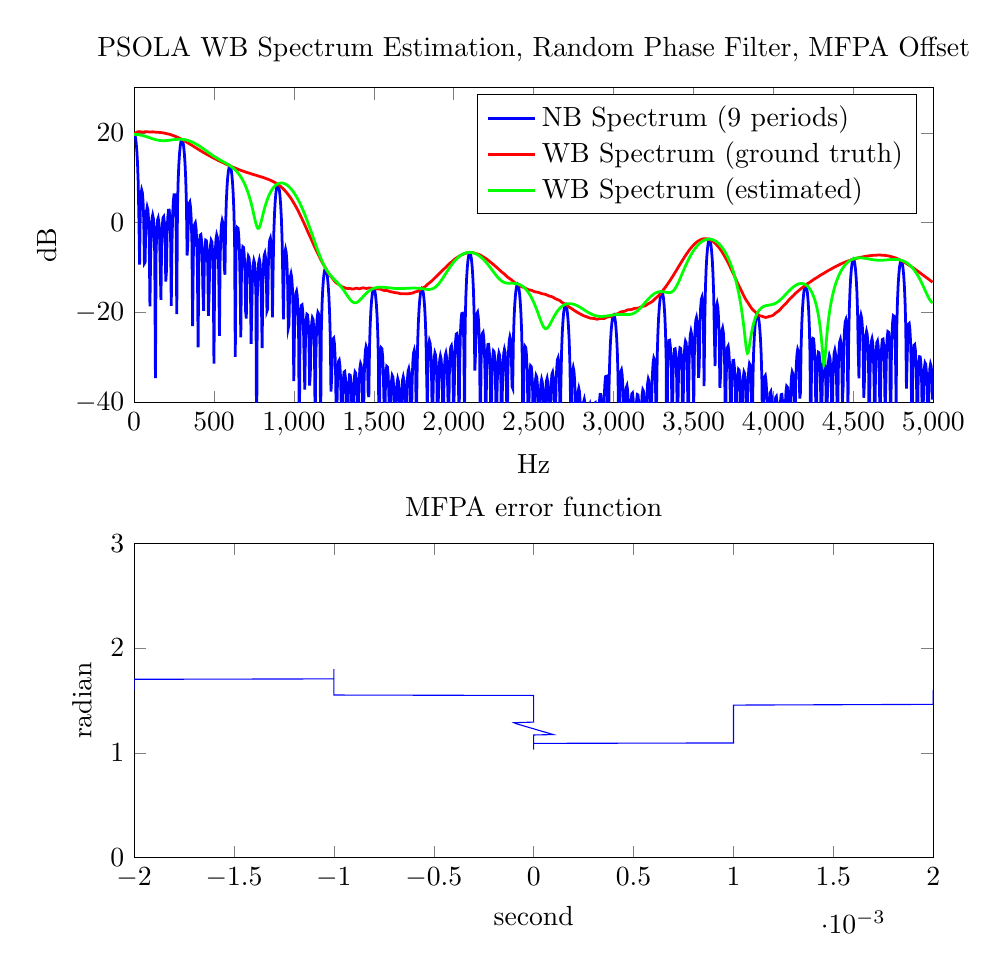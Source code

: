 % This file was created by matlab2tikz.
%
%The latest updates can be retrieved from
%  http://www.mathworks.com/matlabcentral/fileexchange/22022-matlab2tikz-matlab2tikz
%where you can also make suggestions and rate matlab2tikz.
%
\begin{tikzpicture}

\begin{axis}[%
width=3.996in,
height=1.573in,
at={(0.67in,2.889in)},
scale only axis,
xmin=0,
xmax=5000,
xlabel={Hz},
ymin=-40,
ymax=30,
ylabel={dB},
axis background/.style={fill=white},
title={PSOLA WB Spectrum Estimation, Random Phase Filter, MFPA Offset},
legend style={legend cell align=left,align=left,legend plot pos=left,draw=black}
]
\addplot [color=blue,solid,line width=1.0pt]
  table[row sep=crcr]{%
0	19.859\\
4.307	19.647\\
8.613	18.986\\
12.92	17.802\\
17.227	15.955\\
21.533	13.181\\
25.84	8.867\\
30.146	0.759\\
34.453	-9.333\\
38.76	3.014\\
43.066	6.332\\
47.373	7.279\\
51.68	6.741\\
55.986	4.77\\
60.293	0.73\\
64.6	-9.067\\
68.906	-8.827\\
73.213	-0.419\\
77.52	2.569\\
81.826	3.489\\
86.133	2.928\\
90.439	0.807\\
94.746	-3.822\\
99.053	-18.6\\
103.359	-7.951\\
107.666	-1.595\\
111.973	0.952\\
116.279	1.672\\
120.586	0.929\\
124.893	-1.517\\
129.199	-7.116\\
133.506	-34.58\\
137.812	-6.625\\
142.119	-1.58\\
146.426	0.542\\
150.732	1.008\\
155.039	0.01\\
159.346	-2.882\\
163.652	-9.979\\
167.959	-17.194\\
172.266	-4.78\\
176.572	-0.636\\
180.879	1.128\\
185.186	1.346\\
189.492	0.057\\
193.799	-3.406\\
198.105	-13.084\\
202.412	-10.824\\
206.719	-2.223\\
211.025	1.287\\
215.332	2.78\\
219.639	2.803\\
223.945	1.246\\
228.252	-2.901\\
232.559	-18.524\\
236.865	-5.074\\
241.172	1.677\\
245.479	4.822\\
249.785	6.219\\
254.092	6.213\\
258.398	4.549\\
262.705	-0.313\\
267.012	-20.359\\
271.318	3.061\\
275.625	9.281\\
279.932	12.938\\
284.238	15.359\\
288.545	16.975\\
292.852	17.975\\
297.158	18.453\\
301.465	18.448\\
305.771	17.966\\
310.078	16.978\\
314.385	15.411\\
318.691	13.115\\
322.998	9.764\\
327.305	4.483\\
331.611	-7.289\\
335.918	-4.964\\
340.225	1.998\\
344.531	4.24\\
348.838	4.567\\
353.145	3.476\\
357.451	0.824\\
361.758	-4.478\\
366.064	-22.987\\
370.371	-7.93\\
374.678	-2.404\\
378.984	-0.346\\
383.291	-0.034\\
387.598	-1.162\\
391.904	-4.029\\
396.211	-10.302\\
400.518	-27.741\\
404.824	-8.957\\
409.131	-4.501\\
413.438	-2.77\\
417.744	-2.648\\
422.051	-3.993\\
426.357	-7.299\\
430.664	-15.278\\
434.971	-19.626\\
439.277	-8.994\\
443.584	-5.322\\
447.891	-3.907\\
452.197	-4.011\\
456.504	-5.64\\
460.811	-9.553\\
465.117	-20.718\\
469.424	-15.793\\
473.73	-8.169\\
478.037	-5.09\\
482.344	-3.953\\
486.65	-4.282\\
490.957	-6.229\\
495.264	-10.947\\
499.57	-31.369\\
503.877	-12.296\\
508.184	-6.309\\
512.49	-3.658\\
516.797	-2.733\\
521.104	-3.251\\
525.41	-5.528\\
529.717	-11.348\\
534.023	-25.193\\
538.33	-7.888\\
542.637	-2.833\\
546.943	-0.383\\
551.25	0.513\\
555.557	-0.012\\
559.863	-2.475\\
564.17	-9.802\\
568.477	-11.566\\
572.783	-0.268\\
577.09	4.798\\
581.396	7.967\\
585.703	10.093\\
590.01	11.495\\
594.316	12.32\\
598.623	12.64\\
602.93	12.483\\
607.236	11.845\\
611.543	10.687\\
615.85	8.915\\
620.156	6.336\\
624.463	2.511\\
628.77	-3.926\\
633.076	-29.87\\
637.383	-7.214\\
641.689	-2.584\\
645.996	-1.084\\
650.303	-1.229\\
654.609	-2.774\\
658.916	-6.08\\
663.223	-13.074\\
667.529	-25.489\\
671.836	-10.764\\
676.143	-6.794\\
680.449	-5.371\\
684.756	-5.515\\
689.062	-7.132\\
693.369	-10.789\\
697.676	-19.697\\
701.982	-21.339\\
706.289	-12.027\\
710.596	-8.705\\
714.902	-7.526\\
719.209	-7.844\\
723.516	-9.714\\
727.822	-13.999\\
732.129	-26.968\\
736.436	-18.972\\
740.742	-12.101\\
745.049	-9.322\\
749.355	-8.412\\
753.662	-8.96\\
757.969	-11.173\\
762.275	-16.365\\
766.582	-50.403\\
770.889	-16.645\\
775.195	-11.218\\
779.502	-8.879\\
783.809	-8.224\\
788.115	-9.021\\
792.422	-11.652\\
796.729	-18.182\\
801.035	-27.878\\
805.342	-13.784\\
809.648	-9.292\\
813.955	-7.279\\
818.262	-6.822\\
822.568	-7.844\\
826.875	-10.948\\
831.182	-19.642\\
835.488	-19.218\\
839.795	-9.708\\
844.102	-5.77\\
848.408	-3.892\\
852.715	-3.46\\
857.021	-4.536\\
861.328	-8.026\\
865.635	-21.047\\
869.941	-10.102\\
874.248	-2.2\\
878.555	2.034\\
882.861	4.773\\
887.168	6.605\\
891.475	7.772\\
895.781	8.388\\
900.088	8.509\\
904.395	8.151\\
908.701	7.297\\
913.008	5.89\\
917.314	3.812\\
921.621	0.811\\
925.928	-3.727\\
930.234	-12.139\\
934.541	-21.48\\
938.848	-9.792\\
943.154	-6.682\\
947.461	-5.919\\
951.768	-6.653\\
956.074	-8.844\\
960.381	-13.149\\
964.688	-23.43\\
968.994	-22.71\\
973.301	-14.75\\
977.607	-12.035\\
981.914	-11.363\\
986.221	-12.17\\
990.527	-14.555\\
994.834	-19.502\\
999.141	-35.246\\
1003.447	-23.807\\
1007.754	-17.863\\
1012.061	-15.643\\
1016.367	-15.232\\
1020.674	-16.282\\
1024.98	-19.051\\
1029.287	-25.041\\
1033.594	-49.049\\
1037.9	-24.817\\
1042.207	-20.178\\
1046.514	-18.411\\
1050.82	-18.285\\
1055.127	-19.621\\
1059.434	-22.868\\
1063.74	-30.435\\
1068.047	-37.148\\
1072.354	-25.507\\
1076.66	-21.766\\
1080.967	-20.373\\
1085.273	-20.511\\
1089.58	-22.149\\
1093.887	-25.977\\
1098.193	-36.246\\
1102.5	-33.565\\
1106.807	-25.47\\
1111.113	-22.322\\
1115.42	-21.177\\
1119.727	-21.5\\
1124.033	-23.405\\
1128.34	-27.929\\
1132.646	-44.734\\
1136.953	-30.298\\
1141.26	-23.926\\
1145.566	-21.076\\
1149.873	-19.961\\
1154.18	-20.254\\
1158.486	-22.223\\
1162.793	-27.459\\
1167.1	-45.601\\
1171.406	-24.238\\
1175.713	-18.325\\
1180.02	-14.904\\
1184.326	-12.692\\
1188.633	-11.27\\
1192.939	-10.46\\
1197.246	-10.177\\
1201.553	-10.384\\
1205.859	-11.071\\
1210.166	-12.26\\
1214.473	-14.013\\
1218.779	-16.473\\
1223.086	-19.967\\
1227.393	-25.401\\
1231.699	-37.588\\
1236.006	-34.61\\
1240.312	-27.935\\
1244.619	-25.858\\
1248.926	-25.684\\
1253.232	-26.916\\
1257.539	-29.694\\
1261.846	-35.133\\
1266.152	-54.887\\
1270.459	-38.266\\
1274.766	-32.858\\
1279.072	-30.851\\
1283.379	-30.591\\
1287.686	-31.779\\
1291.992	-34.715\\
1296.299	-41.115\\
1300.605	-56.983\\
1304.912	-39.384\\
1309.219	-34.972\\
1313.525	-33.242\\
1317.832	-33.117\\
1322.139	-34.461\\
1326.445	-37.777\\
1330.752	-45.884\\
1335.059	-49.414\\
1339.365	-39.024\\
1343.672	-35.322\\
1347.979	-33.862\\
1352.285	-33.935\\
1356.592	-35.553\\
1360.898	-39.49\\
1365.205	-50.982\\
1369.512	-45.201\\
1373.818	-37.638\\
1378.125	-34.476\\
1382.432	-33.237\\
1386.738	-33.476\\
1391.045	-35.373\\
1395.352	-40.117\\
1399.658	-62.33\\
1403.965	-41.039\\
1408.271	-35.102\\
1412.578	-32.405\\
1416.885	-31.394\\
1421.191	-31.81\\
1425.498	-34.005\\
1429.805	-39.844\\
1434.111	-52.365\\
1438.418	-35.911\\
1442.725	-30.904\\
1447.031	-28.459\\
1451.338	-27.541\\
1455.645	-28.022\\
1459.951	-30.439\\
1464.258	-37.86\\
1468.564	-38.803\\
1472.871	-27.716\\
1477.178	-22.65\\
1481.484	-19.472\\
1485.791	-17.335\\
1490.098	-15.911\\
1494.404	-15.048\\
1498.711	-14.674\\
1503.018	-14.772\\
1507.324	-15.357\\
1511.631	-16.478\\
1515.938	-18.226\\
1520.244	-20.791\\
1524.551	-24.61\\
1528.857	-31.082\\
1533.164	-60.435\\
1537.471	-33.909\\
1541.777	-29.34\\
1546.084	-27.861\\
1550.391	-28.035\\
1554.697	-29.618\\
1559.004	-32.968\\
1563.311	-40.074\\
1567.617	-51.385\\
1571.924	-37.308\\
1576.23	-33.36\\
1580.537	-31.936\\
1584.844	-32.092\\
1589.15	-33.742\\
1593.457	-37.461\\
1597.764	-46.599\\
1602.07	-47.529\\
1606.377	-38.464\\
1610.684	-35.18\\
1614.99	-34.015\\
1619.297	-34.349\\
1623.604	-36.244\\
1627.91	-40.589\\
1632.217	-54.066\\
1636.523	-45.151\\
1640.83	-38.398\\
1645.137	-35.639\\
1649.443	-34.741\\
1653.75	-35.311\\
1658.057	-37.562\\
1662.363	-42.849\\
1666.67	-105.006\\
1670.977	-42.749\\
1675.283	-37.375\\
1679.59	-35.02\\
1683.896	-34.337\\
1688.203	-35.115\\
1692.51	-37.755\\
1696.816	-44.399\\
1701.123	-53.128\\
1705.43	-39.57\\
1709.736	-35.096\\
1714.043	-33.05\\
1718.35	-32.543\\
1722.656	-33.516\\
1726.963	-36.598\\
1731.27	-45.464\\
1735.576	-44.257\\
1739.883	-34.894\\
1744.189	-30.904\\
1748.496	-28.936\\
1752.803	-28.401\\
1757.109	-29.384\\
1761.416	-32.826\\
1765.723	-46.369\\
1770.029	-34.31\\
1774.336	-26.413\\
1778.643	-22.065\\
1782.949	-19.164\\
1787.256	-17.139\\
1791.562	-15.766\\
1795.869	-14.946\\
1800.176	-14.633\\
1804.482	-14.81\\
1808.789	-15.488\\
1813.096	-16.709\\
1817.402	-18.583\\
1821.709	-21.359\\
1826.016	-25.668\\
1830.322	-33.944\\
1834.629	-42.138\\
1838.936	-30.636\\
1843.242	-27.306\\
1847.549	-26.288\\
1851.855	-26.755\\
1856.162	-28.672\\
1860.469	-32.715\\
1864.775	-42.939\\
1869.082	-41.159\\
1873.389	-33.053\\
1877.695	-30.023\\
1882.002	-29.007\\
1886.309	-29.46\\
1890.615	-31.495\\
1894.922	-36.125\\
1899.229	-52.265\\
1903.535	-39.269\\
1907.842	-33.038\\
1912.148	-30.437\\
1916.455	-29.619\\
1920.762	-30.253\\
1925.068	-32.611\\
1929.375	-38.253\\
1933.682	-59.094\\
1937.988	-36.772\\
1942.295	-31.764\\
1946.602	-29.574\\
1950.908	-29.01\\
1955.215	-29.904\\
1959.521	-32.72\\
1963.828	-39.966\\
1968.135	-45.397\\
1972.441	-33.682\\
1976.748	-29.526\\
1981.055	-27.692\\
1985.361	-27.39\\
1989.668	-28.595\\
1993.975	-32.018\\
1998.281	-42.139\\
2002.588	-38.268\\
2006.895	-29.908\\
2011.201	-26.352\\
2015.508	-24.781\\
2019.814	-24.679\\
2024.121	-26.173\\
2028.428	-30.338\\
2032.734	-47.76\\
2037.041	-31.522\\
2041.348	-24.874\\
2045.654	-21.682\\
2049.961	-20.217\\
2054.268	-20.158\\
2058.574	-21.785\\
2062.881	-26.747\\
2067.188	-42.709\\
2071.494	-22.428\\
2075.801	-16.252\\
2080.107	-12.548\\
2084.414	-10.065\\
2088.721	-8.387\\
2093.027	-7.324\\
2097.334	-6.782\\
2101.641	-6.718\\
2105.947	-7.13\\
2110.254	-8.049\\
2114.561	-9.556\\
2118.867	-11.809\\
2123.174	-15.148\\
2127.48	-20.494\\
2131.787	-32.91\\
2136.094	-29.051\\
2140.4	-22.417\\
2144.707	-20.235\\
2149.014	-19.926\\
2153.32	-21.03\\
2157.627	-23.717\\
2161.934	-29.154\\
2166.24	-50.34\\
2170.547	-31.889\\
2174.854	-26.594\\
2179.16	-24.627\\
2183.467	-24.379\\
2187.773	-25.57\\
2192.08	-28.525\\
2196.387	-35.038\\
2200.693	-49.543\\
2205	-33.013\\
2209.307	-28.738\\
2213.613	-27.108\\
2217.92	-27.078\\
2222.227	-28.524\\
2226.533	-31.973\\
2230.84	-40.376\\
2235.146	-43.297\\
2239.453	-33.349\\
2243.76	-29.84\\
2248.066	-28.535\\
2252.373	-28.742\\
2256.68	-30.488\\
2260.986	-34.583\\
2265.293	-46.596\\
2269.6	-40.153\\
2273.906	-32.921\\
2278.213	-29.999\\
2282.52	-28.987\\
2286.826	-29.439\\
2291.133	-31.53\\
2295.439	-36.487\\
2299.746	-61.221\\
2304.053	-37.255\\
2308.359	-31.53\\
2312.666	-29.008\\
2316.973	-28.195\\
2321.279	-28.835\\
2325.586	-31.275\\
2329.893	-37.426\\
2334.199	-48.953\\
2338.506	-33.394\\
2342.812	-28.539\\
2347.119	-26.196\\
2351.426	-25.385\\
2355.732	-26.005\\
2360.039	-28.617\\
2364.346	-36.418\\
2368.652	-36.816\\
2372.959	-26.151\\
2377.266	-21.252\\
2381.572	-18.177\\
2385.879	-16.11\\
2390.186	-14.747\\
2394.492	-13.951\\
2398.799	-13.663\\
2403.105	-13.86\\
2407.412	-14.551\\
2411.719	-15.774\\
2416.025	-17.617\\
2420.332	-20.27\\
2424.639	-24.184\\
2428.945	-30.803\\
2433.252	-66.402\\
2437.559	-33.383\\
2441.865	-28.948\\
2446.172	-27.533\\
2450.479	-27.751\\
2454.785	-29.383\\
2459.092	-32.809\\
2463.398	-40.097\\
2467.705	-50.467\\
2472.012	-37.069\\
2476.318	-33.226\\
2480.625	-31.849\\
2484.932	-32.03\\
2489.238	-33.705\\
2493.545	-37.482\\
2497.852	-46.875\\
2502.158	-47.131\\
2506.465	-38.347\\
2510.771	-35.14\\
2515.078	-34.012\\
2519.385	-34.364\\
2523.691	-36.279\\
2527.998	-40.689\\
2532.305	-54.757\\
2536.611	-44.934\\
2540.918	-38.371\\
2545.225	-35.704\\
2549.531	-34.867\\
2553.838	-35.476\\
2558.145	-37.761\\
2562.451	-43.132\\
2566.758	-76.17\\
2571.064	-42.705\\
2575.371	-37.472\\
2579.678	-35.227\\
2583.984	-34.653\\
2588.291	-35.54\\
2592.598	-38.291\\
2596.904	-45.128\\
2601.211	-52.998\\
2605.518	-39.991\\
2609.824	-35.629\\
2614.131	-33.681\\
2618.438	-33.29\\
2622.744	-34.404\\
2627.051	-37.664\\
2631.357	-46.92\\
2635.664	-45.129\\
2639.971	-36.106\\
2644.277	-32.282\\
2648.584	-30.456\\
2652.891	-30.066\\
2657.197	-31.21\\
2661.504	-34.861\\
2665.811	-49.26\\
2670.117	-36.294\\
2674.424	-28.702\\
2678.73	-24.581\\
2683.037	-21.897\\
2687.344	-20.087\\
2691.65	-18.923\\
2695.957	-18.304\\
2700.264	-18.185\\
2704.57	-18.557\\
2708.877	-19.436\\
2713.184	-20.872\\
2717.49	-22.98\\
2721.797	-26.011\\
2726.104	-30.605\\
2730.41	-39.279\\
2734.717	-46.887\\
2739.023	-36.057\\
2743.33	-33.017\\
2747.637	-32.255\\
2751.943	-32.975\\
2756.25	-35.156\\
2760.557	-39.495\\
2764.863	-50.257\\
2769.17	-48.004\\
2773.477	-40.349\\
2777.783	-37.613\\
2782.09	-36.865\\
2786.396	-37.579\\
2790.703	-39.879\\
2795.01	-44.815\\
2799.316	-62.088\\
2803.623	-48.063\\
2807.93	-42.185\\
2812.236	-39.857\\
2816.543	-39.296\\
2820.85	-40.182\\
2825.156	-42.797\\
2829.463	-48.756\\
2833.77	-67.656\\
2838.076	-47.332\\
2842.383	-42.608\\
2846.689	-40.658\\
2850.996	-40.324\\
2855.303	-41.447\\
2859.609	-44.501\\
2863.916	-52.096\\
2868.223	-56.916\\
2872.529	-45.732\\
2876.836	-41.789\\
2881.143	-40.143\\
2885.449	-40.03\\
2889.756	-41.435\\
2894.062	-45.082\\
2898.369	-55.681\\
2902.676	-51.188\\
2906.982	-43.106\\
2911.289	-39.676\\
2915.596	-38.21\\
2919.902	-38.223\\
2924.209	-39.86\\
2928.516	-44.226\\
2932.822	-62.992\\
2937.129	-45.274\\
2941.436	-38.8\\
2945.742	-35.67\\
2950.049	-34.224\\
2954.355	-34.177\\
2958.662	-35.842\\
2962.969	-40.939\\
2967.275	-55.39\\
2971.582	-36.363\\
2975.889	-30.304\\
2980.195	-26.64\\
2984.502	-24.144\\
2988.809	-22.409\\
2993.115	-21.265\\
2997.422	-20.638\\
3001.729	-20.507\\
3006.035	-20.875\\
3010.342	-21.773\\
3014.648	-23.27\\
3018.955	-25.507\\
3023.262	-28.813\\
3027.568	-34.123\\
3031.875	-46.794\\
3036.182	-42.014\\
3040.488	-35.407\\
3044.795	-33.146\\
3049.102	-32.764\\
3053.408	-33.817\\
3057.715	-36.473\\
3062.021	-41.922\\
3066.328	-64.858\\
3070.635	-44.083\\
3074.941	-38.739\\
3079.248	-36.638\\
3083.555	-36.246\\
3087.861	-37.313\\
3092.168	-40.185\\
3096.475	-46.719\\
3100.781	-59.886\\
3105.088	-44.148\\
3109.395	-39.827\\
3113.701	-38.082\\
3118.008	-37.903\\
3122.314	-39.191\\
3126.621	-42.508\\
3130.928	-50.948\\
3135.234	-53.005\\
3139.541	-43.219\\
3143.848	-39.642\\
3148.154	-38.234\\
3152.461	-38.318\\
3156.768	-39.927\\
3161.074	-43.901\\
3165.381	-56.162\\
3169.688	-48.696\\
3173.994	-41.429\\
3178.301	-38.368\\
3182.607	-37.206\\
3186.914	-37.51\\
3191.221	-39.462\\
3195.527	-44.324\\
3199.834	-72.392\\
3204.141	-44.35\\
3208.447	-38.508\\
3212.754	-35.799\\
3217.061	-34.782\\
3221.367	-35.22\\
3225.674	-37.477\\
3229.98	-43.539\\
3234.287	-53.79\\
3238.594	-38.712\\
3242.9	-33.704\\
3247.207	-31.157\\
3251.514	-30.122\\
3255.82	-30.512\\
3260.127	-32.911\\
3264.434	-40.67\\
3268.74	-40.098\\
3273.047	-29.434\\
3277.354	-24.333\\
3281.66	-21.028\\
3285.967	-18.72\\
3290.273	-17.105\\
3294.58	-16.05\\
3298.887	-15.492\\
3303.193	-15.412\\
3307.5	-15.821\\
3311.807	-16.761\\
3316.113	-18.324\\
3320.42	-20.708\\
3324.727	-24.374\\
3329.033	-30.811\\
3333.34	-87.906\\
3337.646	-32.502\\
3341.953	-27.882\\
3346.26	-26.211\\
3350.566	-26.149\\
3354.873	-27.494\\
3359.18	-30.649\\
3363.486	-37.77\\
3367.793	-46.909\\
3372.1	-33.799\\
3376.406	-29.753\\
3380.713	-28.135\\
3385.02	-28.059\\
3389.326	-29.466\\
3393.633	-32.987\\
3397.939	-42.31\\
3402.246	-41.543\\
3406.553	-32.687\\
3410.859	-29.241\\
3415.166	-27.863\\
3419.473	-27.97\\
3423.779	-29.649\\
3428.086	-33.854\\
3432.393	-48.271\\
3436.699	-37.152\\
3441.006	-30.425\\
3445.312	-27.507\\
3449.619	-26.414\\
3453.926	-26.781\\
3458.232	-28.85\\
3462.539	-34.077\\
3466.846	-60.831\\
3471.152	-32.819\\
3475.459	-27.426\\
3479.766	-24.961\\
3484.072	-24.157\\
3488.379	-24.822\\
3492.686	-27.382\\
3496.992	-34.153\\
3501.299	-40.969\\
3505.605	-28.251\\
3509.912	-23.772\\
3514.219	-21.67\\
3518.525	-21.113\\
3522.832	-22.059\\
3527.139	-25.177\\
3531.445	-34.519\\
3535.752	-31.841\\
3540.059	-22.877\\
3544.365	-18.974\\
3548.672	-17.065\\
3552.979	-16.594\\
3557.285	-17.662\\
3561.592	-21.269\\
3565.898	-36.337\\
3570.205	-22.084\\
3574.512	-14.492\\
3578.818	-10.306\\
3583.125	-7.564\\
3587.432	-5.714\\
3591.738	-4.527\\
3596.045	-3.891\\
3600.352	-3.753\\
3604.658	-4.1\\
3608.965	-4.947\\
3613.271	-6.355\\
3617.578	-8.449\\
3621.885	-11.492\\
3626.191	-16.143\\
3630.498	-25.016\\
3634.805	-31.881\\
3639.111	-21.521\\
3643.418	-18.613\\
3647.725	-17.953\\
3652.031	-18.77\\
3656.338	-21.06\\
3660.645	-25.547\\
3664.951	-36.727\\
3669.258	-33.867\\
3673.564	-26.543\\
3677.871	-24.01\\
3682.178	-23.456\\
3686.484	-24.371\\
3690.791	-26.888\\
3695.098	-32.088\\
3699.404	-50.6\\
3703.711	-35.376\\
3708.018	-29.826\\
3712.324	-27.761\\
3716.631	-27.466\\
3720.938	-28.633\\
3725.244	-31.558\\
3729.551	-37.906\\
3733.857	-55.296\\
3738.164	-36.685\\
3742.471	-32.311\\
3746.777	-30.662\\
3751.084	-30.626\\
3755.391	-32.067\\
3759.697	-35.482\\
3764.004	-43.589\\
3768.311	-48.001\\
3772.617	-37.514\\
3776.924	-33.958\\
3781.23	-32.645\\
3785.537	-32.837\\
3789.844	-34.542\\
3794.15	-38.527\\
3798.457	-49.785\\
3802.764	-44.868\\
3807.07	-37.323\\
3811.377	-34.307\\
3815.684	-33.219\\
3819.99	-33.574\\
3824.297	-35.521\\
3828.604	-40.21\\
3832.91	-60.687\\
3837.217	-41.372\\
3841.523	-35.274\\
3845.83	-32.483\\
3850.137	-31.389\\
3854.443	-31.697\\
3858.75	-33.709\\
3863.057	-39.19\\
3867.363	-52.481\\
3871.67	-34.653\\
3875.977	-28.828\\
3880.283	-25.361\\
3884.59	-23.076\\
3888.896	-21.582\\
3893.203	-20.701\\
3897.51	-20.338\\
3901.816	-20.446\\
3906.123	-21.011\\
3910.43	-22.055\\
3914.736	-23.656\\
3919.043	-25.981\\
3923.35	-29.39\\
3927.656	-34.863\\
3931.963	-48.079\\
3936.27	-42.657\\
3940.576	-36.372\\
3944.883	-34.292\\
3949.189	-34.027\\
3953.496	-35.141\\
3957.803	-37.826\\
3962.109	-43.331\\
3966.416	-68.692\\
3970.723	-45.12\\
3975.029	-39.91\\
3979.336	-37.898\\
3983.643	-37.583\\
3987.949	-38.702\\
3992.256	-41.6\\
3996.562	-48.195\\
4000.869	-60.12\\
4005.176	-45.043\\
4009.482	-40.681\\
4013.789	-38.878\\
4018.096	-38.661\\
4022.402	-39.936\\
4026.709	-43.265\\
4031.016	-51.862\\
4035.322	-53.116\\
4039.629	-43.478\\
4043.936	-39.8\\
4048.242	-38.255\\
4052.549	-38.206\\
4056.855	-39.715\\
4061.162	-43.655\\
4065.469	-56.323\\
4069.775	-47.932\\
4074.082	-40.741\\
4078.389	-37.626\\
4082.695	-36.366\\
4087.002	-36.551\\
4091.309	-38.392\\
4095.615	-43.214\\
4099.922	-77.561\\
4104.229	-42.726\\
4108.535	-36.943\\
4112.842	-34.243\\
4117.148	-33.218\\
4121.455	-33.632\\
4125.762	-35.864\\
4130.068	-41.983\\
4134.375	-51.168\\
4138.682	-36.662\\
4142.988	-31.7\\
4147.295	-29.191\\
4151.602	-28.205\\
4155.908	-28.654\\
4160.215	-31.131\\
4164.521	-39.139\\
4168.828	-37.867\\
4173.135	-27.454\\
4177.441	-22.42\\
4181.748	-19.175\\
4186.055	-16.937\\
4190.361	-15.404\\
4194.668	-14.435\\
4198.975	-13.962\\
4203.281	-13.963\\
4207.588	-14.452\\
4211.895	-15.477\\
4216.201	-17.138\\
4220.508	-19.637\\
4224.814	-23.446\\
4229.121	-30.094\\
4233.428	-63.906\\
4237.734	-31.678\\
4242.041	-27.267\\
4246.348	-25.751\\
4250.654	-25.839\\
4254.961	-27.343\\
4259.268	-30.687\\
4263.574	-38.107\\
4267.881	-46.511\\
4272.188	-34.077\\
4276.494	-30.252\\
4280.801	-28.817\\
4285.107	-28.915\\
4289.414	-30.503\\
4293.721	-34.236\\
4298.027	-43.986\\
4302.334	-42.682\\
4306.641	-34.222\\
4310.947	-31.002\\
4315.254	-29.824\\
4319.561	-30.121\\
4323.867	-31.994\\
4328.174	-36.428\\
4332.48	-51.711\\
4336.787	-39.677\\
4341.094	-33.237\\
4345.4	-30.52\\
4349.707	-29.611\\
4354.014	-30.159\\
4358.32	-32.416\\
4362.627	-37.886\\
4366.934	-61.125\\
4371.24	-36.546\\
4375.547	-31.363\\
4379.854	-29.05\\
4384.16	-28.383\\
4388.467	-29.184\\
4392.773	-31.894\\
4397.08	-38.922\\
4401.387	-45.009\\
4405.693	-32.815\\
4410	-28.477\\
4414.307	-26.476\\
4418.613	-26.002\\
4422.92	-27.028\\
4427.227	-30.245\\
4431.533	-39.916\\
4435.84	-36.544\\
4440.146	-27.802\\
4444.453	-23.962\\
4448.76	-22.085\\
4453.066	-21.637\\
4457.373	-22.727\\
4461.68	-26.389\\
4465.986	-42.333\\
4470.293	-26.775\\
4474.6	-19.252\\
4478.906	-15.042\\
4483.213	-12.25\\
4487.52	-10.335\\
4491.826	-9.072\\
4496.133	-8.351\\
4500.439	-8.121\\
4504.746	-8.367\\
4509.053	-9.106\\
4513.359	-10.397\\
4517.666	-12.367\\
4521.973	-15.285\\
4526.279	-19.821\\
4530.586	-28.696\\
4534.893	-34.612\\
4539.199	-24.447\\
4543.506	-21.411\\
4547.812	-20.586\\
4552.119	-21.225\\
4556.426	-23.333\\
4560.732	-27.659\\
4565.039	-38.943\\
4569.346	-35.099\\
4573.652	-27.71\\
4577.959	-24.967\\
4582.266	-24.176\\
4586.572	-24.846\\
4590.879	-27.121\\
4595.186	-32.121\\
4599.492	-51.581\\
4603.799	-34.48\\
4608.105	-28.743\\
4612.412	-26.411\\
4616.719	-25.827\\
4621.025	-26.7\\
4625.332	-29.339\\
4629.639	-35.474\\
4633.945	-50.989\\
4638.252	-33.246\\
4642.559	-28.625\\
4646.865	-26.684\\
4651.172	-26.349\\
4655.479	-27.49\\
4659.785	-30.622\\
4664.092	-38.58\\
4668.398	-41.915\\
4672.705	-31.422\\
4677.012	-27.597\\
4681.318	-25.997\\
4685.625	-25.91\\
4689.932	-27.354\\
4694.238	-31.118\\
4698.545	-42.479\\
4702.852	-36.502\\
4707.158	-28.84\\
4711.465	-25.583\\
4715.771	-24.242\\
4720.078	-24.357\\
4724.385	-26.094\\
4728.691	-30.648\\
4732.998	-52.792\\
4737.305	-31.081\\
4741.611	-24.91\\
4745.918	-21.974\\
4750.225	-20.717\\
4754.531	-20.861\\
4758.838	-22.733\\
4763.145	-28.174\\
4767.451	-40.091\\
4771.758	-23.045\\
4776.064	-17.218\\
4780.371	-13.719\\
4784.678	-11.393\\
4788.984	-9.845\\
4793.291	-8.898\\
4797.598	-8.467\\
4801.904	-8.514\\
4806.211	-9.041\\
4810.518	-10.08\\
4814.824	-11.713\\
4819.131	-14.101\\
4823.438	-17.597\\
4827.744	-23.193\\
4832.051	-36.902\\
4836.357	-30.691\\
4840.664	-24.597\\
4844.971	-22.606\\
4849.277	-22.435\\
4853.584	-23.674\\
4857.891	-26.527\\
4862.197	-32.277\\
4866.504	-61.391\\
4870.811	-34.052\\
4875.117	-29.095\\
4879.424	-27.263\\
4883.73	-27.113\\
4888.037	-28.408\\
4892.344	-31.517\\
4896.65	-38.442\\
4900.957	-49.534\\
4905.264	-35.396\\
4909.57	-31.355\\
4913.877	-29.83\\
4918.184	-29.873\\
4922.49	-31.402\\
4926.797	-35.006\\
4931.104	-44.057\\
4935.41	-44.85\\
4939.717	-35.738\\
4944.023	-32.399\\
4948.33	-31.178\\
4952.637	-31.452\\
4956.943	-33.283\\
4961.25	-37.568\\
4965.557	-51.03\\
4969.863	-42.001\\
4974.17	-35.218\\
4978.477	-32.422\\
4982.783	-31.475\\
4987.09	-31.983\\
4991.396	-34.162\\
4995.703	-39.375\\
};
\addlegendentry{NB Spectrum (9 periods)};

\addplot [color=red,solid,line width=1.0pt]
  table[row sep=crcr]{%
0	19.859\\
4.307	19.884\\
8.613	19.95\\
12.92	20.04\\
17.227	20.13\\
21.533	20.202\\
25.84	20.247\\
30.146	20.263\\
34.453	20.256\\
38.76	20.234\\
43.066	20.207\\
47.373	20.185\\
51.68	20.174\\
55.986	20.177\\
60.293	20.191\\
64.6	20.212\\
68.906	20.232\\
73.213	20.243\\
77.52	20.242\\
81.826	20.23\\
86.133	20.212\\
90.439	20.194\\
94.746	20.183\\
99.053	20.181\\
103.359	20.189\\
107.666	20.199\\
111.973	20.208\\
116.279	20.209\\
120.586	20.202\\
124.893	20.187\\
129.199	20.169\\
133.506	20.152\\
137.812	20.14\\
142.119	20.13\\
146.426	20.123\\
150.732	20.114\\
155.039	20.101\\
159.346	20.084\\
163.652	20.065\\
167.959	20.045\\
172.266	20.026\\
176.572	20.006\\
180.879	19.985\\
185.186	19.96\\
189.492	19.931\\
193.799	19.896\\
198.105	19.86\\
202.412	19.823\\
206.719	19.787\\
211.025	19.753\\
215.332	19.719\\
219.639	19.684\\
223.945	19.643\\
228.252	19.597\\
232.559	19.545\\
236.865	19.49\\
241.172	19.432\\
245.479	19.375\\
249.785	19.319\\
254.092	19.262\\
258.398	19.204\\
262.705	19.143\\
267.012	19.079\\
271.318	19.01\\
275.625	18.938\\
279.932	18.864\\
284.238	18.789\\
288.545	18.712\\
292.852	18.634\\
297.158	18.556\\
301.465	18.476\\
305.771	18.394\\
310.078	18.31\\
314.385	18.224\\
318.691	18.136\\
322.998	18.047\\
327.305	17.957\\
331.611	17.866\\
335.918	17.774\\
340.225	17.683\\
344.531	17.591\\
348.838	17.498\\
353.145	17.405\\
357.451	17.31\\
361.758	17.215\\
366.064	17.118\\
370.371	17.02\\
374.678	16.923\\
378.984	16.827\\
383.291	16.733\\
387.598	16.64\\
391.904	16.548\\
396.211	16.455\\
400.518	16.36\\
404.824	16.264\\
409.131	16.167\\
413.438	16.071\\
417.744	15.976\\
422.051	15.884\\
426.357	15.794\\
430.664	15.706\\
434.971	15.617\\
439.277	15.528\\
443.584	15.439\\
447.891	15.348\\
452.197	15.259\\
456.504	15.171\\
460.811	15.084\\
465.117	14.999\\
469.424	14.914\\
473.73	14.83\\
478.037	14.745\\
482.344	14.661\\
486.65	14.579\\
490.957	14.498\\
495.264	14.42\\
499.57	14.342\\
503.877	14.265\\
508.184	14.187\\
512.49	14.108\\
516.797	14.027\\
521.104	13.947\\
525.41	13.868\\
529.717	13.793\\
534.023	13.721\\
538.33	13.651\\
542.637	13.581\\
546.943	13.511\\
551.25	13.438\\
555.557	13.363\\
559.863	13.287\\
564.17	13.211\\
568.477	13.138\\
572.783	13.067\\
577.09	13.0\\
581.396	12.934\\
585.703	12.869\\
590.01	12.803\\
594.316	12.735\\
598.623	12.664\\
602.93	12.592\\
607.236	12.521\\
611.543	12.452\\
615.85	12.386\\
620.156	12.324\\
624.463	12.263\\
628.77	12.203\\
633.076	12.143\\
637.383	12.08\\
641.689	12.016\\
645.996	11.951\\
650.303	11.887\\
654.609	11.825\\
658.916	11.766\\
663.223	11.711\\
667.529	11.658\\
671.836	11.605\\
676.143	11.552\\
680.449	11.497\\
684.756	11.441\\
689.062	11.383\\
693.369	11.326\\
697.676	11.271\\
701.982	11.22\\
706.289	11.171\\
710.596	11.125\\
714.902	11.08\\
719.209	11.033\\
723.516	10.984\\
727.822	10.933\\
732.129	10.881\\
736.436	10.83\\
740.742	10.78\\
745.049	10.733\\
749.355	10.689\\
753.662	10.646\\
757.969	10.604\\
762.275	10.56\\
766.582	10.513\\
770.889	10.465\\
775.195	10.414\\
779.502	10.363\\
783.809	10.314\\
788.115	10.266\\
792.422	10.221\\
796.729	10.176\\
801.035	10.131\\
805.342	10.083\\
809.648	10.033\\
813.955	9.979\\
818.262	9.922\\
822.568	9.865\\
826.875	9.808\\
831.182	9.751\\
835.488	9.695\\
839.795	9.638\\
844.102	9.579\\
848.408	9.516\\
852.715	9.45\\
857.021	9.379\\
861.328	9.305\\
865.635	9.228\\
869.941	9.149\\
874.248	9.068\\
878.555	8.986\\
882.861	8.9\\
887.168	8.811\\
891.475	8.716\\
895.781	8.615\\
900.088	8.509\\
904.395	8.398\\
908.701	8.281\\
913.008	8.16\\
917.314	8.034\\
921.621	7.903\\
925.928	7.767\\
930.234	7.625\\
934.541	7.476\\
938.848	7.319\\
943.154	7.155\\
947.461	6.983\\
951.768	6.805\\
956.074	6.62\\
960.381	6.429\\
964.688	6.232\\
968.994	6.029\\
973.301	5.819\\
977.607	5.602\\
981.914	5.375\\
986.221	5.14\\
990.527	4.895\\
994.834	4.643\\
999.141	4.384\\
1003.447	4.121\\
1007.754	3.854\\
1012.061	3.583\\
1016.367	3.306\\
1020.674	3.021\\
1024.98	2.727\\
1029.287	2.423\\
1033.594	2.109\\
1037.9	1.79\\
1042.207	1.467\\
1046.514	1.146\\
1050.82	0.826\\
1055.127	0.507\\
1059.434	0.186\\
1063.74	-0.142\\
1068.047	-0.479\\
1072.354	-0.826\\
1076.66	-1.179\\
1080.967	-1.535\\
1085.273	-1.887\\
1089.58	-2.232\\
1093.887	-2.568\\
1098.193	-2.899\\
1102.5	-3.229\\
1106.807	-3.562\\
1111.113	-3.904\\
1115.42	-4.253\\
1119.727	-4.605\\
1124.033	-4.956\\
1128.34	-5.299\\
1132.646	-5.631\\
1136.953	-5.95\\
1141.26	-6.26\\
1145.566	-6.567\\
1149.873	-6.876\\
1154.18	-7.191\\
1158.486	-7.512\\
1162.793	-7.836\\
1167.1	-8.156\\
1171.406	-8.466\\
1175.713	-8.761\\
1180.02	-9.04\\
1184.326	-9.304\\
1188.633	-9.56\\
1192.939	-9.817\\
1197.246	-10.081\\
1201.553	-10.353\\
1205.859	-10.631\\
1210.166	-10.905\\
1214.473	-11.163\\
1218.779	-11.396\\
1223.086	-11.602\\
1227.393	-11.786\\
1231.699	-11.959\\
1236.006	-12.135\\
1240.312	-12.326\\
1244.619	-12.532\\
1248.926	-12.746\\
1253.232	-12.952\\
1257.539	-13.135\\
1261.846	-13.285\\
1266.152	-13.404\\
1270.459	-13.503\\
1274.766	-13.598\\
1279.072	-13.702\\
1283.379	-13.817\\
1287.686	-13.94\\
1291.992	-14.057\\
1296.299	-14.158\\
1300.605	-14.239\\
1304.912	-14.304\\
1309.219	-14.362\\
1313.525	-14.421\\
1317.832	-14.482\\
1322.139	-14.541\\
1326.445	-14.587\\
1330.752	-14.614\\
1335.059	-14.62\\
1339.365	-14.614\\
1343.672	-14.61\\
1347.979	-14.62\\
1352.285	-14.649\\
1356.592	-14.692\\
1360.898	-14.736\\
1365.205	-14.763\\
1369.512	-14.762\\
1373.818	-14.732\\
1378.125	-14.682\\
1382.432	-14.631\\
1386.738	-14.596\\
1391.045	-14.586\\
1395.352	-14.603\\
1399.658	-14.636\\
1403.965	-14.668\\
1408.271	-14.685\\
1412.578	-14.675\\
1416.885	-14.639\\
1421.191	-14.588\\
1425.498	-14.538\\
1429.805	-14.506\\
1434.111	-14.501\\
1438.418	-14.523\\
1442.725	-14.561\\
1447.031	-14.599\\
1451.338	-14.622\\
1455.645	-14.621\\
1459.951	-14.597\\
1464.258	-14.562\\
1468.564	-14.531\\
1472.871	-14.518\\
1477.178	-14.528\\
1481.484	-14.558\\
1485.791	-14.595\\
1490.098	-14.627\\
1494.404	-14.646\\
1498.711	-14.653\\
1503.018	-14.656\\
1507.324	-14.665\\
1511.631	-14.684\\
1515.938	-14.712\\
1520.244	-14.741\\
1524.551	-14.761\\
1528.857	-14.768\\
1533.164	-14.768\\
1537.471	-14.772\\
1541.777	-14.794\\
1546.084	-14.839\\
1550.391	-14.904\\
1554.697	-14.973\\
1559.004	-15.029\\
1563.311	-15.062\\
1567.617	-15.069\\
1571.924	-15.064\\
1576.23	-15.063\\
1580.537	-15.08\\
1584.844	-15.12\\
1589.15	-15.178\\
1593.457	-15.24\\
1597.764	-15.296\\
1602.07	-15.338\\
1606.377	-15.368\\
1610.684	-15.392\\
1614.99	-15.418\\
1619.297	-15.451\\
1623.604	-15.489\\
1627.91	-15.527\\
1632.217	-15.559\\
1636.523	-15.583\\
1640.83	-15.601\\
1645.137	-15.62\\
1649.443	-15.644\\
1653.75	-15.678\\
1658.057	-15.719\\
1662.363	-15.759\\
1666.67	-15.791\\
1670.977	-15.81\\
1675.283	-15.813\\
1679.59	-15.807\\
1683.896	-15.799\\
1688.203	-15.796\\
1692.51	-15.802\\
1696.816	-15.816\\
1701.123	-15.83\\
1705.43	-15.837\\
1709.736	-15.833\\
1714.043	-15.817\\
1718.35	-15.794\\
1722.656	-15.769\\
1726.963	-15.746\\
1731.27	-15.723\\
1735.576	-15.697\\
1739.883	-15.661\\
1744.189	-15.611\\
1748.496	-15.551\\
1752.803	-15.488\\
1757.109	-15.43\\
1761.416	-15.382\\
1765.723	-15.345\\
1770.029	-15.307\\
1774.336	-15.257\\
1778.643	-15.183\\
1782.949	-15.084\\
1787.256	-14.966\\
1791.562	-14.842\\
1795.869	-14.728\\
1800.176	-14.632\\
1804.482	-14.554\\
1808.789	-14.483\\
1813.096	-14.407\\
1817.402	-14.312\\
1821.709	-14.196\\
1826.016	-14.059\\
1830.322	-13.913\\
1834.629	-13.768\\
1838.936	-13.631\\
1843.242	-13.506\\
1847.549	-13.388\\
1851.855	-13.271\\
1856.162	-13.149\\
1860.469	-13.018\\
1864.775	-12.876\\
1869.082	-12.727\\
1873.389	-12.574\\
1877.695	-12.422\\
1882.002	-12.271\\
1886.309	-12.124\\
1890.615	-11.981\\
1894.922	-11.838\\
1899.229	-11.695\\
1903.535	-11.548\\
1907.842	-11.397\\
1912.148	-11.24\\
1916.455	-11.08\\
1920.762	-10.919\\
1925.068	-10.759\\
1929.375	-10.606\\
1933.682	-10.46\\
1937.988	-10.32\\
1942.295	-10.182\\
1946.602	-10.042\\
1950.908	-9.894\\
1955.215	-9.738\\
1959.521	-9.577\\
1963.828	-9.416\\
1968.135	-9.263\\
1972.441	-9.122\\
1976.748	-8.993\\
1981.055	-8.873\\
1985.361	-8.755\\
1989.668	-8.632\\
1993.975	-8.502\\
1998.281	-8.367\\
2002.588	-8.231\\
2006.895	-8.101\\
2011.201	-7.981\\
2015.508	-7.871\\
2019.814	-7.77\\
2024.121	-7.672\\
2028.428	-7.575\\
2032.734	-7.478\\
2037.041	-7.384\\
2041.348	-7.297\\
2045.654	-7.218\\
2049.961	-7.146\\
2054.268	-7.08\\
2058.574	-7.016\\
2062.881	-6.953\\
2067.188	-6.89\\
2071.494	-6.831\\
2075.801	-6.782\\
2080.107	-6.744\\
2084.414	-6.719\\
2088.721	-6.705\\
2093.027	-6.697\\
2097.334	-6.691\\
2101.641	-6.684\\
2105.947	-6.676\\
2110.254	-6.669\\
2114.561	-6.668\\
2118.867	-6.678\\
2123.174	-6.7\\
2127.48	-6.736\\
2131.787	-6.781\\
2136.094	-6.831\\
2140.4	-6.883\\
2144.707	-6.933\\
2149.014	-6.981\\
2153.32	-7.03\\
2157.627	-7.084\\
2161.934	-7.147\\
2166.24	-7.221\\
2170.547	-7.307\\
2174.854	-7.401\\
2179.16	-7.5\\
2183.467	-7.598\\
2187.773	-7.693\\
2192.08	-7.785\\
2196.387	-7.875\\
2200.693	-7.97\\
2205	-8.072\\
2209.307	-8.184\\
2213.613	-8.305\\
2217.92	-8.432\\
2222.227	-8.56\\
2226.533	-8.686\\
2230.84	-8.809\\
2235.146	-8.929\\
2239.453	-9.051\\
2243.76	-9.176\\
2248.066	-9.307\\
2252.373	-9.441\\
2256.68	-9.576\\
2260.986	-9.71\\
2265.293	-9.842\\
2269.6	-9.973\\
2273.906	-10.106\\
2278.213	-10.245\\
2282.52	-10.39\\
2286.826	-10.537\\
2291.133	-10.683\\
2295.439	-10.821\\
2299.746	-10.95\\
2304.053	-11.071\\
2308.359	-11.19\\
2312.666	-11.313\\
2316.973	-11.445\\
2321.279	-11.587\\
2325.586	-11.737\\
2329.893	-11.886\\
2334.199	-12.026\\
2338.506	-12.154\\
2342.812	-12.266\\
2347.119	-12.369\\
2351.426	-12.47\\
2355.732	-12.577\\
2360.039	-12.694\\
2364.346	-12.822\\
2368.652	-12.956\\
2372.959	-13.088\\
2377.266	-13.21\\
2381.572	-13.316\\
2385.879	-13.407\\
2390.186	-13.486\\
2394.492	-13.562\\
2398.799	-13.644\\
2403.105	-13.737\\
2407.412	-13.841\\
2411.719	-13.952\\
2416.025	-14.06\\
2420.332	-14.158\\
2424.639	-14.238\\
2428.945	-14.301\\
2433.252	-14.352\\
2437.559	-14.4\\
2441.865	-14.455\\
2446.172	-14.523\\
2450.479	-14.603\\
2454.785	-14.691\\
2459.092	-14.777\\
2463.398	-14.852\\
2467.705	-14.909\\
2472.012	-14.949\\
2476.318	-14.978\\
2480.625	-15.005\\
2484.932	-15.041\\
2489.238	-15.091\\
2493.545	-15.154\\
2497.852	-15.224\\
2502.158	-15.292\\
2506.465	-15.351\\
2510.771	-15.394\\
2515.078	-15.424\\
2519.385	-15.445\\
2523.691	-15.466\\
2527.998	-15.496\\
2532.305	-15.539\\
2536.611	-15.594\\
2540.918	-15.656\\
2545.225	-15.719\\
2549.531	-15.774\\
2553.838	-15.818\\
2558.145	-15.849\\
2562.451	-15.874\\
2566.758	-15.9\\
2571.064	-15.933\\
2575.371	-15.981\\
2579.678	-16.042\\
2583.984	-16.114\\
2588.291	-16.188\\
2592.598	-16.257\\
2596.904	-16.313\\
2601.211	-16.356\\
2605.518	-16.391\\
2609.824	-16.426\\
2614.131	-16.472\\
2618.438	-16.536\\
2622.744	-16.619\\
2627.051	-16.715\\
2631.357	-16.815\\
2635.664	-16.907\\
2639.971	-16.984\\
2644.277	-17.044\\
2648.584	-17.095\\
2652.891	-17.148\\
2657.197	-17.214\\
2661.504	-17.302\\
2665.811	-17.41\\
2670.117	-17.532\\
2674.424	-17.655\\
2678.73	-17.768\\
2683.037	-17.864\\
2687.344	-17.945\\
2691.65	-18.018\\
2695.957	-18.095\\
2700.264	-18.184\\
2704.57	-18.29\\
2708.877	-18.41\\
2713.184	-18.537\\
2717.49	-18.661\\
2721.797	-18.776\\
2726.104	-18.879\\
2730.41	-18.973\\
2734.717	-19.063\\
2739.023	-19.155\\
2743.33	-19.253\\
2747.637	-19.357\\
2751.943	-19.465\\
2756.25	-19.573\\
2760.557	-19.677\\
2764.863	-19.775\\
2769.17	-19.869\\
2773.477	-19.958\\
2777.783	-20.046\\
2782.09	-20.131\\
2786.396	-20.216\\
2790.703	-20.3\\
2795.01	-20.383\\
2799.316	-20.464\\
2803.623	-20.543\\
2807.93	-20.618\\
2812.236	-20.689\\
2816.543	-20.755\\
2820.85	-20.815\\
2825.156	-20.869\\
2829.463	-20.921\\
2833.77	-20.973\\
2838.076	-21.03\\
2842.383	-21.089\\
2846.689	-21.148\\
2850.996	-21.201\\
2855.303	-21.242\\
2859.609	-21.268\\
2863.916	-21.28\\
2868.223	-21.285\\
2872.529	-21.292\\
2876.836	-21.309\\
2881.143	-21.342\\
2885.449	-21.384\\
2889.756	-21.427\\
2894.062	-21.456\\
2898.369	-21.461\\
2902.676	-21.44\\
2906.982	-21.399\\
2911.289	-21.352\\
2915.596	-21.315\\
2919.902	-21.299\\
2924.209	-21.305\\
2928.516	-21.325\\
2932.822	-21.343\\
2937.129	-21.341\\
2941.436	-21.31\\
2945.742	-21.249\\
2950.049	-21.168\\
2954.355	-21.084\\
2958.662	-21.015\\
2962.969	-20.969\\
2967.275	-20.947\\
2971.582	-20.938\\
2975.889	-20.926\\
2980.195	-20.896\\
2984.502	-20.839\\
2988.809	-20.754\\
2993.115	-20.654\\
2997.422	-20.554\\
3001.729	-20.469\\
3006.035	-20.407\\
3010.342	-20.369\\
3014.648	-20.345\\
3018.955	-20.32\\
3023.262	-20.282\\
3027.568	-20.22\\
3031.875	-20.137\\
3036.182	-20.04\\
3040.488	-19.946\\
3044.795	-19.867\\
3049.102	-19.812\\
3053.408	-19.781\\
3057.715	-19.765\\
3062.021	-19.751\\
3066.328	-19.725\\
3070.635	-19.678\\
3074.941	-19.611\\
3079.248	-19.533\\
3083.555	-19.458\\
3087.861	-19.398\\
3092.168	-19.361\\
3096.475	-19.345\\
3100.781	-19.344\\
3105.088	-19.342\\
3109.395	-19.329\\
3113.701	-19.296\\
3118.008	-19.245\\
3122.314	-19.183\\
3126.621	-19.122\\
3130.928	-19.073\\
3135.234	-19.043\\
3139.541	-19.029\\
3143.848	-19.025\\
3148.154	-19.019\\
3152.461	-19.0\\
3156.768	-18.962\\
3161.074	-18.906\\
3165.381	-18.838\\
3169.688	-18.767\\
3173.994	-18.704\\
3178.301	-18.655\\
3182.607	-18.618\\
3186.914	-18.587\\
3191.221	-18.553\\
3195.527	-18.504\\
3199.834	-18.436\\
3204.141	-18.348\\
3208.447	-18.245\\
3212.754	-18.138\\
3217.061	-18.036\\
3221.367	-17.945\\
3225.674	-17.866\\
3229.98	-17.791\\
3234.287	-17.711\\
3238.594	-17.616\\
3242.9	-17.5\\
3247.207	-17.363\\
3251.514	-17.212\\
3255.82	-17.056\\
3260.127	-16.905\\
3264.434	-16.765\\
3268.74	-16.633\\
3273.047	-16.505\\
3277.354	-16.37\\
3281.66	-16.22\\
3285.967	-16.052\\
3290.273	-15.868\\
3294.58	-15.673\\
3298.887	-15.476\\
3303.193	-15.282\\
3307.5	-15.094\\
3311.807	-14.91\\
3316.113	-14.725\\
3320.42	-14.533\\
3324.727	-14.331\\
3329.033	-14.118\\
3333.34	-13.896\\
3337.646	-13.669\\
3341.953	-13.441\\
3346.26	-13.212\\
3350.566	-12.984\\
3354.873	-12.754\\
3359.18	-12.522\\
3363.486	-12.285\\
3367.793	-12.044\\
3372.1	-11.8\\
3376.406	-11.552\\
3380.713	-11.303\\
3385.02	-11.053\\
3389.326	-10.801\\
3393.633	-10.549\\
3397.939	-10.296\\
3402.246	-10.042\\
3406.553	-9.789\\
3410.859	-9.535\\
3415.166	-9.282\\
3419.473	-9.03\\
3423.779	-8.778\\
3428.086	-8.527\\
3432.393	-8.278\\
3436.699	-8.033\\
3441.006	-7.792\\
3445.312	-7.556\\
3449.619	-7.324\\
3453.926	-7.095\\
3458.232	-6.869\\
3462.539	-6.646\\
3466.846	-6.426\\
3471.152	-6.211\\
3475.459	-6.003\\
3479.766	-5.804\\
3484.072	-5.616\\
3488.379	-5.437\\
3492.686	-5.265\\
3496.992	-5.099\\
3501.299	-4.938\\
3505.605	-4.78\\
3509.912	-4.628\\
3514.219	-4.485\\
3518.525	-4.353\\
3522.832	-4.234\\
3527.139	-4.128\\
3531.445	-4.032\\
3535.752	-3.945\\
3540.059	-3.865\\
3544.365	-3.792\\
3548.672	-3.726\\
3552.979	-3.67\\
3557.285	-3.625\\
3561.592	-3.591\\
3565.898	-3.569\\
3570.205	-3.557\\
3574.512	-3.554\\
3578.818	-3.561\\
3583.125	-3.577\\
3587.432	-3.604\\
3591.738	-3.642\\
3596.045	-3.691\\
3600.352	-3.752\\
3604.658	-3.822\\
3608.965	-3.901\\
3613.271	-3.987\\
3617.578	-4.081\\
3621.885	-4.185\\
3626.191	-4.3\\
3630.498	-4.427\\
3634.805	-4.568\\
3639.111	-4.722\\
3643.418	-4.885\\
3647.725	-5.056\\
3652.031	-5.233\\
3656.338	-5.416\\
3660.645	-5.607\\
3664.951	-5.806\\
3669.258	-6.017\\
3673.564	-6.24\\
3677.871	-6.476\\
3682.178	-6.724\\
3686.484	-6.98\\
3690.791	-7.242\\
3695.098	-7.508\\
3699.404	-7.778\\
3703.711	-8.052\\
3708.018	-8.332\\
3712.324	-8.622\\
3716.631	-8.922\\
3720.938	-9.233\\
3725.244	-9.553\\
3729.551	-9.879\\
3733.857	-10.206\\
3738.164	-10.531\\
3742.471	-10.854\\
3746.777	-11.175\\
3751.084	-11.497\\
3755.391	-11.824\\
3759.697	-12.158\\
3764.004	-12.499\\
3768.311	-12.845\\
3772.617	-13.191\\
3776.924	-13.532\\
3781.23	-13.861\\
3785.537	-14.179\\
3789.844	-14.487\\
3794.15	-14.789\\
3798.457	-15.092\\
3802.764	-15.4\\
3807.07	-15.713\\
3811.377	-16.028\\
3815.684	-16.337\\
3819.99	-16.634\\
3824.297	-16.911\\
3828.604	-17.168\\
3832.91	-17.409\\
3837.217	-17.639\\
3841.523	-17.869\\
3845.83	-18.104\\
3850.137	-18.345\\
3854.443	-18.588\\
3858.75	-18.822\\
3863.057	-19.039\\
3867.363	-19.231\\
3871.67	-19.396\\
3875.977	-19.541\\
3880.283	-19.676\\
3884.59	-19.811\\
3888.896	-19.954\\
3893.203	-20.106\\
3897.51	-20.259\\
3901.816	-20.405\\
3906.123	-20.529\\
3910.43	-20.626\\
3914.736	-20.693\\
3919.043	-20.739\\
3923.35	-20.775\\
3927.656	-20.813\\
3931.963	-20.862\\
3936.27	-20.921\\
3940.576	-20.982\\
3944.883	-21.035\\
3949.189	-21.066\\
3953.496	-21.068\\
3957.803	-21.042\\
3962.109	-20.995\\
3966.416	-20.94\\
3970.723	-20.888\\
3975.029	-20.846\\
3979.336	-20.815\\
3983.643	-20.786\\
3987.949	-20.748\\
3992.256	-20.69\\
3996.562	-20.606\\
4000.869	-20.497\\
4005.176	-20.37\\
4009.482	-20.238\\
4013.789	-20.109\\
4018.096	-19.991\\
4022.402	-19.883\\
4026.709	-19.778\\
4031.016	-19.667\\
4035.322	-19.541\\
4039.629	-19.395\\
4043.936	-19.23\\
4048.242	-19.052\\
4052.549	-18.871\\
4056.855	-18.698\\
4061.162	-18.537\\
4065.469	-18.388\\
4069.775	-18.247\\
4074.082	-18.104\\
4078.389	-17.952\\
4082.695	-17.785\\
4087.002	-17.606\\
4091.309	-17.42\\
4095.615	-17.236\\
4099.922	-17.062\\
4104.229	-16.903\\
4108.535	-16.755\\
4112.842	-16.616\\
4117.148	-16.476\\
4121.455	-16.331\\
4125.762	-16.178\\
4130.068	-16.02\\
4134.375	-15.862\\
4138.682	-15.709\\
4142.988	-15.565\\
4147.295	-15.429\\
4151.602	-15.298\\
4155.908	-15.17\\
4160.215	-15.041\\
4164.521	-14.91\\
4168.828	-14.781\\
4173.135	-14.656\\
4177.441	-14.535\\
4181.748	-14.419\\
4186.055	-14.305\\
4190.361	-14.189\\
4194.668	-14.07\\
4198.975	-13.948\\
4203.281	-13.826\\
4207.588	-13.708\\
4211.895	-13.597\\
4216.201	-13.495\\
4220.508	-13.398\\
4224.814	-13.304\\
4229.121	-13.206\\
4233.428	-13.101\\
4237.734	-12.991\\
4242.041	-12.876\\
4246.348	-12.763\\
4250.654	-12.655\\
4254.961	-12.556\\
4259.268	-12.463\\
4263.574	-12.375\\
4267.881	-12.287\\
4272.188	-12.196\\
4276.494	-12.098\\
4280.801	-11.996\\
4285.107	-11.89\\
4289.414	-11.786\\
4293.721	-11.686\\
4298.027	-11.593\\
4302.334	-11.505\\
4306.641	-11.42\\
4310.947	-11.336\\
4315.254	-11.25\\
4319.561	-11.158\\
4323.867	-11.063\\
4328.174	-10.964\\
4332.48	-10.867\\
4336.787	-10.773\\
4341.094	-10.684\\
4345.4	-10.602\\
4349.707	-10.523\\
4354.014	-10.445\\
4358.32	-10.364\\
4362.627	-10.279\\
4366.934	-10.19\\
4371.24	-10.098\\
4375.547	-10.007\\
4379.854	-9.921\\
4384.16	-9.84\\
4388.467	-9.765\\
4392.773	-9.693\\
4397.08	-9.622\\
4401.387	-9.548\\
4405.693	-9.471\\
4410	-9.392\\
4414.307	-9.313\\
4418.613	-9.236\\
4422.92	-9.163\\
4427.227	-9.094\\
4431.533	-9.028\\
4435.84	-8.963\\
4440.146	-8.898\\
4444.453	-8.833\\
4448.76	-8.769\\
4453.066	-8.706\\
4457.373	-8.646\\
4461.68	-8.589\\
4465.986	-8.533\\
4470.293	-8.478\\
4474.6	-8.422\\
4478.906	-8.365\\
4483.213	-8.309\\
4487.52	-8.256\\
4491.826	-8.206\\
4496.133	-8.161\\
4500.439	-8.119\\
4504.746	-8.079\\
4509.053	-8.038\\
4513.359	-7.995\\
4517.666	-7.95\\
4521.973	-7.904\\
4526.279	-7.858\\
4530.586	-7.816\\
4534.893	-7.779\\
4539.199	-7.746\\
4543.506	-7.717\\
4547.812	-7.69\\
4552.119	-7.661\\
4556.426	-7.629\\
4560.732	-7.594\\
4565.039	-7.558\\
4569.346	-7.523\\
4573.652	-7.492\\
4577.959	-7.466\\
4582.266	-7.444\\
4586.572	-7.426\\
4590.879	-7.409\\
4595.186	-7.39\\
4599.492	-7.369\\
4603.799	-7.346\\
4608.105	-7.322\\
4612.412	-7.3\\
4616.719	-7.281\\
4621.025	-7.266\\
4625.332	-7.256\\
4629.639	-7.249\\
4633.945	-7.243\\
4638.252	-7.236\\
4642.559	-7.228\\
4646.865	-7.219\\
4651.172	-7.212\\
4655.479	-7.206\\
4659.785	-7.204\\
4664.092	-7.205\\
4668.398	-7.209\\
4672.705	-7.215\\
4677.012	-7.222\\
4681.318	-7.23\\
4685.625	-7.24\\
4689.932	-7.252\\
4694.238	-7.266\\
4698.545	-7.284\\
4702.852	-7.304\\
4707.158	-7.326\\
4711.465	-7.349\\
4715.771	-7.373\\
4720.078	-7.4\\
4724.385	-7.43\\
4728.691	-7.463\\
4732.998	-7.502\\
4737.305	-7.544\\
4741.611	-7.59\\
4745.918	-7.638\\
4750.225	-7.686\\
4754.531	-7.734\\
4758.838	-7.784\\
4763.145	-7.836\\
4767.451	-7.893\\
4771.758	-7.955\\
4776.064	-8.022\\
4780.371	-8.094\\
4784.678	-8.168\\
4788.984	-8.244\\
4793.291	-8.319\\
4797.598	-8.393\\
4801.904	-8.468\\
4806.211	-8.545\\
4810.518	-8.626\\
4814.824	-8.712\\
4819.131	-8.803\\
4823.438	-8.897\\
4827.744	-8.993\\
4832.051	-9.089\\
4836.357	-9.184\\
4840.664	-9.277\\
4844.971	-9.371\\
4849.277	-9.466\\
4853.584	-9.564\\
4857.891	-9.666\\
4862.197	-9.771\\
4866.504	-9.879\\
4870.811	-9.987\\
4875.117	-10.095\\
4879.424	-10.201\\
4883.73	-10.307\\
4888.037	-10.413\\
4892.344	-10.52\\
4896.65	-10.63\\
4900.957	-10.741\\
4905.264	-10.853\\
4909.57	-10.966\\
4913.877	-11.078\\
4918.184	-11.19\\
4922.49	-11.303\\
4926.797	-11.416\\
4931.104	-11.53\\
4935.41	-11.644\\
4939.717	-11.759\\
4944.023	-11.874\\
4948.33	-11.987\\
4952.637	-12.099\\
4956.943	-12.211\\
4961.25	-12.323\\
4965.557	-12.437\\
4969.863	-12.552\\
4974.17	-12.669\\
4978.477	-12.785\\
4982.783	-12.901\\
4987.09	-13.014\\
4991.396	-13.125\\
4995.703	-13.235\\
};
\addlegendentry{WB Spectrum (ground truth)};

\addplot [color=green,solid,line width=1.0pt]
  table[row sep=crcr]{%
0	19.65\\
4.307	19.648\\
8.613	19.642\\
12.92	19.634\\
17.227	19.621\\
21.533	19.606\\
25.84	19.587\\
30.146	19.564\\
34.453	19.539\\
38.76	19.51\\
43.066	19.478\\
47.373	19.444\\
51.68	19.406\\
55.986	19.367\\
60.293	19.325\\
64.6	19.28\\
68.906	19.234\\
73.213	19.186\\
77.52	19.137\\
81.826	19.086\\
86.133	19.035\\
90.439	18.983\\
94.746	18.93\\
99.053	18.877\\
103.359	18.825\\
107.666	18.773\\
111.973	18.722\\
116.279	18.673\\
120.586	18.625\\
124.893	18.578\\
129.199	18.534\\
133.506	18.492\\
137.812	18.453\\
142.119	18.417\\
146.426	18.384\\
150.732	18.355\\
155.039	18.329\\
159.346	18.306\\
163.652	18.288\\
167.959	18.273\\
172.266	18.261\\
176.572	18.254\\
180.879	18.25\\
185.186	18.249\\
189.492	18.252\\
193.799	18.258\\
198.105	18.266\\
202.412	18.278\\
206.719	18.291\\
211.025	18.307\\
215.332	18.324\\
219.639	18.343\\
223.945	18.363\\
228.252	18.384\\
232.559	18.405\\
236.865	18.425\\
241.172	18.446\\
245.479	18.466\\
249.785	18.485\\
254.092	18.503\\
258.398	18.519\\
262.705	18.533\\
267.012	18.546\\
271.318	18.556\\
275.625	18.563\\
279.932	18.568\\
284.238	18.569\\
288.545	18.568\\
292.852	18.563\\
297.158	18.555\\
301.465	18.543\\
305.771	18.528\\
310.078	18.509\\
314.385	18.486\\
318.691	18.459\\
322.998	18.428\\
327.305	18.393\\
331.611	18.355\\
335.918	18.312\\
340.225	18.265\\
344.531	18.214\\
348.838	18.16\\
353.145	18.101\\
357.451	18.039\\
361.758	17.973\\
366.064	17.903\\
370.371	17.83\\
374.678	17.754\\
378.984	17.674\\
383.291	17.59\\
387.598	17.504\\
391.904	17.415\\
396.211	17.323\\
400.518	17.228\\
404.824	17.131\\
409.131	17.032\\
413.438	16.931\\
417.744	16.828\\
422.051	16.723\\
426.357	16.617\\
430.664	16.509\\
434.971	16.401\\
439.277	16.291\\
443.584	16.182\\
447.891	16.071\\
452.197	15.961\\
456.504	15.85\\
460.811	15.74\\
465.117	15.63\\
469.424	15.521\\
473.73	15.413\\
478.037	15.306\\
482.344	15.199\\
486.65	15.094\\
490.957	14.991\\
495.264	14.888\\
499.57	14.788\\
503.877	14.689\\
508.184	14.591\\
512.49	14.496\\
516.797	14.401\\
521.104	14.309\\
525.41	14.218\\
529.717	14.128\\
534.023	14.04\\
538.33	13.953\\
542.637	13.866\\
546.943	13.781\\
551.25	13.696\\
555.557	13.612\\
559.863	13.527\\
564.17	13.442\\
568.477	13.357\\
572.783	13.27\\
577.09	13.183\\
581.396	13.093\\
585.703	13.002\\
590.01	12.908\\
594.316	12.81\\
598.623	12.71\\
602.93	12.606\\
607.236	12.497\\
611.543	12.383\\
615.85	12.264\\
620.156	12.139\\
624.463	12.008\\
628.77	11.869\\
633.076	11.723\\
637.383	11.569\\
641.689	11.405\\
645.996	11.232\\
650.303	11.049\\
654.609	10.855\\
658.916	10.649\\
663.223	10.43\\
667.529	10.198\\
671.836	9.952\\
676.143	9.691\\
680.449	9.413\\
684.756	9.118\\
689.062	8.805\\
693.369	8.471\\
697.676	8.117\\
701.982	7.741\\
706.289	7.34\\
710.596	6.914\\
714.902	6.461\\
719.209	5.979\\
723.516	5.467\\
727.822	4.924\\
732.129	4.348\\
736.436	3.741\\
740.742	3.103\\
745.049	2.44\\
749.355	1.759\\
753.662	1.074\\
757.969	0.409\\
762.275	-0.204\\
766.582	-0.72\\
770.889	-1.091\\
775.195	-1.274\\
779.502	-1.248\\
783.809	-1.02\\
788.115	-0.626\\
792.422	-0.113\\
796.729	0.47\\
801.035	1.086\\
805.342	1.707\\
809.648	2.316\\
813.955	2.9\\
818.262	3.455\\
822.568	3.977\\
826.875	4.466\\
831.182	4.922\\
835.488	5.345\\
839.795	5.737\\
844.102	6.099\\
848.408	6.432\\
852.715	6.739\\
857.021	7.021\\
861.328	7.278\\
865.635	7.511\\
869.941	7.723\\
874.248	7.914\\
878.555	8.085\\
882.861	8.236\\
887.168	8.369\\
891.475	8.483\\
895.781	8.581\\
900.088	8.662\\
904.395	8.726\\
908.701	8.775\\
913.008	8.809\\
917.314	8.828\\
921.621	8.832\\
925.928	8.823\\
930.234	8.799\\
934.541	8.762\\
938.848	8.711\\
943.154	8.647\\
947.461	8.571\\
951.768	8.482\\
956.074	8.38\\
960.381	8.266\\
964.688	8.14\\
968.994	8.002\\
973.301	7.852\\
977.607	7.69\\
981.914	7.517\\
986.221	7.332\\
990.527	7.136\\
994.834	6.928\\
999.141	6.71\\
1003.447	6.48\\
1007.754	6.24\\
1012.061	5.988\\
1016.367	5.726\\
1020.674	5.454\\
1024.98	5.17\\
1029.287	4.877\\
1033.594	4.573\\
1037.9	4.26\\
1042.207	3.936\\
1046.514	3.603\\
1050.82	3.26\\
1055.127	2.908\\
1059.434	2.548\\
1063.74	2.178\\
1068.047	1.8\\
1072.354	1.414\\
1076.66	1.02\\
1080.967	0.619\\
1085.273	0.211\\
1089.58	-0.204\\
1093.887	-0.624\\
1098.193	-1.049\\
1102.5	-1.478\\
1106.807	-1.912\\
1111.113	-2.348\\
1115.42	-2.787\\
1119.727	-3.226\\
1124.033	-3.666\\
1128.34	-4.105\\
1132.646	-4.542\\
1136.953	-4.976\\
1141.26	-5.405\\
1145.566	-5.829\\
1149.873	-6.246\\
1154.18	-6.655\\
1158.486	-7.055\\
1162.793	-7.444\\
1167.1	-7.822\\
1171.406	-8.188\\
1175.713	-8.54\\
1180.02	-8.878\\
1184.326	-9.201\\
1188.633	-9.509\\
1192.939	-9.802\\
1197.246	-10.08\\
1201.553	-10.343\\
1205.859	-10.591\\
1210.166	-10.826\\
1214.473	-11.047\\
1218.779	-11.256\\
1223.086	-11.454\\
1227.393	-11.642\\
1231.699	-11.822\\
1236.006	-11.994\\
1240.312	-12.16\\
1244.619	-12.321\\
1248.926	-12.479\\
1253.232	-12.635\\
1257.539	-12.79\\
1261.846	-12.946\\
1266.152	-13.103\\
1270.459	-13.263\\
1274.766	-13.426\\
1279.072	-13.594\\
1283.379	-13.766\\
1287.686	-13.945\\
1291.992	-14.13\\
1296.299	-14.321\\
1300.605	-14.519\\
1304.912	-14.723\\
1309.219	-14.933\\
1313.525	-15.15\\
1317.832	-15.371\\
1322.139	-15.596\\
1326.445	-15.823\\
1330.752	-16.052\\
1335.059	-16.279\\
1339.365	-16.502\\
1343.672	-16.718\\
1347.979	-16.924\\
1352.285	-17.117\\
1356.592	-17.293\\
1360.898	-17.449\\
1365.205	-17.582\\
1369.512	-17.687\\
1373.818	-17.764\\
1378.125	-17.811\\
1382.432	-17.827\\
1386.738	-17.813\\
1391.045	-17.77\\
1395.352	-17.7\\
1399.658	-17.606\\
1403.965	-17.491\\
1408.271	-17.359\\
1412.578	-17.213\\
1416.885	-17.057\\
1421.191	-16.893\\
1425.498	-16.726\\
1429.805	-16.556\\
1434.111	-16.388\\
1438.418	-16.221\\
1442.725	-16.059\\
1447.031	-15.902\\
1451.338	-15.751\\
1455.645	-15.608\\
1459.951	-15.472\\
1464.258	-15.343\\
1468.564	-15.224\\
1472.871	-15.112\\
1477.178	-15.009\\
1481.484	-14.915\\
1485.791	-14.829\\
1490.098	-14.751\\
1494.404	-14.681\\
1498.711	-14.619\\
1503.018	-14.564\\
1507.324	-14.516\\
1511.631	-14.475\\
1515.938	-14.441\\
1520.244	-14.412\\
1524.551	-14.389\\
1528.857	-14.372\\
1533.164	-14.359\\
1537.471	-14.351\\
1541.777	-14.347\\
1546.084	-14.347\\
1550.391	-14.35\\
1554.697	-14.357\\
1559.004	-14.366\\
1563.311	-14.377\\
1567.617	-14.39\\
1571.924	-14.405\\
1576.23	-14.421\\
1580.537	-14.438\\
1584.844	-14.455\\
1589.15	-14.473\\
1593.457	-14.491\\
1597.764	-14.51\\
1602.07	-14.527\\
1606.377	-14.544\\
1610.684	-14.561\\
1614.99	-14.577\\
1619.297	-14.591\\
1623.604	-14.604\\
1627.91	-14.616\\
1632.217	-14.627\\
1636.523	-14.636\\
1640.83	-14.644\\
1645.137	-14.65\\
1649.443	-14.655\\
1653.75	-14.658\\
1658.057	-14.66\\
1662.363	-14.66\\
1666.67	-14.659\\
1670.977	-14.657\\
1675.283	-14.653\\
1679.59	-14.649\\
1683.896	-14.643\\
1688.203	-14.637\\
1692.51	-14.63\\
1696.816	-14.622\\
1701.123	-14.614\\
1705.43	-14.605\\
1709.736	-14.597\\
1714.043	-14.588\\
1718.35	-14.58\\
1722.656	-14.573\\
1726.963	-14.566\\
1731.27	-14.559\\
1735.576	-14.554\\
1739.883	-14.55\\
1744.189	-14.547\\
1748.496	-14.546\\
1752.803	-14.546\\
1757.109	-14.549\\
1761.416	-14.553\\
1765.723	-14.559\\
1770.029	-14.566\\
1774.336	-14.577\\
1778.643	-14.589\\
1782.949	-14.603\\
1787.256	-14.619\\
1791.562	-14.636\\
1795.869	-14.656\\
1800.176	-14.677\\
1804.482	-14.698\\
1808.789	-14.721\\
1813.096	-14.743\\
1817.402	-14.765\\
1821.709	-14.786\\
1826.016	-14.805\\
1830.322	-14.822\\
1834.629	-14.834\\
1838.936	-14.842\\
1843.242	-14.845\\
1847.549	-14.84\\
1851.855	-14.827\\
1856.162	-14.805\\
1860.469	-14.772\\
1864.775	-14.727\\
1869.082	-14.67\\
1873.389	-14.6\\
1877.695	-14.515\\
1882.002	-14.415\\
1886.309	-14.301\\
1890.615	-14.171\\
1894.922	-14.027\\
1899.229	-13.868\\
1903.535	-13.696\\
1907.842	-13.511\\
1912.148	-13.315\\
1916.455	-13.108\\
1920.762	-12.893\\
1925.068	-12.67\\
1929.375	-12.441\\
1933.682	-12.206\\
1937.988	-11.969\\
1942.295	-11.729\\
1946.602	-11.488\\
1950.908	-11.247\\
1955.215	-11.007\\
1959.521	-10.769\\
1963.828	-10.534\\
1968.135	-10.303\\
1972.441	-10.076\\
1976.748	-9.854\\
1981.055	-9.637\\
1985.361	-9.426\\
1989.668	-9.221\\
1993.975	-9.023\\
1998.281	-8.832\\
2002.588	-8.648\\
2006.895	-8.472\\
2011.201	-8.302\\
2015.508	-8.141\\
2019.814	-7.987\\
2024.121	-7.841\\
2028.428	-7.704\\
2032.734	-7.574\\
2037.041	-7.452\\
2041.348	-7.338\\
2045.654	-7.233\\
2049.961	-7.136\\
2054.268	-7.046\\
2058.574	-6.965\\
2062.881	-6.893\\
2067.188	-6.828\\
2071.494	-6.772\\
2075.801	-6.723\\
2080.107	-6.683\\
2084.414	-6.651\\
2088.721	-6.627\\
2093.027	-6.612\\
2097.334	-6.604\\
2101.641	-6.604\\
2105.947	-6.613\\
2110.254	-6.629\\
2114.561	-6.653\\
2118.867	-6.686\\
2123.174	-6.726\\
2127.48	-6.774\\
2131.787	-6.83\\
2136.094	-6.894\\
2140.4	-6.966\\
2144.707	-7.046\\
2149.014	-7.133\\
2153.32	-7.228\\
2157.627	-7.33\\
2161.934	-7.44\\
2166.24	-7.558\\
2170.547	-7.683\\
2174.854	-7.815\\
2179.16	-7.955\\
2183.467	-8.101\\
2187.773	-8.254\\
2192.08	-8.414\\
2196.387	-8.58\\
2200.693	-8.752\\
2205	-8.93\\
2209.307	-9.114\\
2213.613	-9.303\\
2217.92	-9.496\\
2222.227	-9.693\\
2226.533	-9.894\\
2230.84	-10.098\\
2235.146	-10.304\\
2239.453	-10.511\\
2243.76	-10.719\\
2248.066	-10.927\\
2252.373	-11.132\\
2256.68	-11.336\\
2260.986	-11.535\\
2265.293	-11.73\\
2269.6	-11.918\\
2273.906	-12.099\\
2278.213	-12.272\\
2282.52	-12.434\\
2286.826	-12.587\\
2291.133	-12.728\\
2295.439	-12.856\\
2299.746	-12.972\\
2304.053	-13.075\\
2308.359	-13.166\\
2312.666	-13.243\\
2316.973	-13.308\\
2321.279	-13.362\\
2325.586	-13.404\\
2329.893	-13.437\\
2334.199	-13.461\\
2338.506	-13.477\\
2342.812	-13.487\\
2347.119	-13.493\\
2351.426	-13.494\\
2355.732	-13.494\\
2360.039	-13.492\\
2364.346	-13.491\\
2368.652	-13.491\\
2372.959	-13.494\\
2377.266	-13.499\\
2381.572	-13.51\\
2385.879	-13.525\\
2390.186	-13.547\\
2394.492	-13.575\\
2398.799	-13.611\\
2403.105	-13.654\\
2407.412	-13.706\\
2411.719	-13.768\\
2416.025	-13.839\\
2420.332	-13.919\\
2424.639	-14.011\\
2428.945	-14.113\\
2433.252	-14.227\\
2437.559	-14.352\\
2441.865	-14.489\\
2446.172	-14.639\\
2450.479	-14.802\\
2454.785	-14.977\\
2459.092	-15.166\\
2463.398	-15.369\\
2467.705	-15.586\\
2472.012	-15.818\\
2476.318	-16.065\\
2480.625	-16.326\\
2484.932	-16.603\\
2489.238	-16.896\\
2493.545	-17.205\\
2497.852	-17.529\\
2502.158	-17.87\\
2506.465	-18.226\\
2510.771	-18.597\\
2515.078	-18.982\\
2519.385	-19.381\\
2523.691	-19.791\\
2527.998	-20.21\\
2532.305	-20.634\\
2536.611	-21.059\\
2540.918	-21.479\\
2545.225	-21.887\\
2549.531	-22.274\\
2553.838	-22.629\\
2558.145	-22.943\\
2562.451	-23.204\\
2566.758	-23.403\\
2571.064	-23.532\\
2575.371	-23.587\\
2579.678	-23.569\\
2583.984	-23.484\\
2588.291	-23.337\\
2592.598	-23.141\\
2596.904	-22.905\\
2601.211	-22.64\\
2605.518	-22.357\\
2609.824	-22.062\\
2614.131	-21.764\\
2618.438	-21.467\\
2622.744	-21.176\\
2627.051	-20.894\\
2631.357	-20.623\\
2635.664	-20.364\\
2639.971	-20.119\\
2644.277	-19.888\\
2648.584	-19.672\\
2652.891	-19.47\\
2657.197	-19.283\\
2661.504	-19.111\\
2665.811	-18.952\\
2670.117	-18.808\\
2674.424	-18.677\\
2678.73	-18.559\\
2683.037	-18.454\\
2687.344	-18.361\\
2691.65	-18.281\\
2695.957	-18.211\\
2700.264	-18.153\\
2704.57	-18.106\\
2708.877	-18.069\\
2713.184	-18.042\\
2717.49	-18.024\\
2721.797	-18.016\\
2726.104	-18.016\\
2730.41	-18.025\\
2734.717	-18.042\\
2739.023	-18.067\\
2743.33	-18.099\\
2747.637	-18.139\\
2751.943	-18.184\\
2756.25	-18.237\\
2760.557	-18.295\\
2764.863	-18.358\\
2769.17	-18.427\\
2773.477	-18.5\\
2777.783	-18.578\\
2782.09	-18.66\\
2786.396	-18.745\\
2790.703	-18.834\\
2795.01	-18.925\\
2799.316	-19.019\\
2803.623	-19.114\\
2807.93	-19.211\\
2812.236	-19.309\\
2816.543	-19.407\\
2820.85	-19.505\\
2825.156	-19.603\\
2829.463	-19.699\\
2833.77	-19.794\\
2838.076	-19.888\\
2842.383	-19.978\\
2846.689	-20.066\\
2850.996	-20.151\\
2855.303	-20.232\\
2859.609	-20.309\\
2863.916	-20.382\\
2868.223	-20.45\\
2872.529	-20.513\\
2876.836	-20.571\\
2881.143	-20.623\\
2885.449	-20.67\\
2889.756	-20.712\\
2894.062	-20.748\\
2898.369	-20.779\\
2902.676	-20.804\\
2906.982	-20.823\\
2911.289	-20.838\\
2915.596	-20.848\\
2919.902	-20.853\\
2924.209	-20.853\\
2928.516	-20.85\\
2932.822	-20.842\\
2937.129	-20.831\\
2941.436	-20.818\\
2945.742	-20.801\\
2950.049	-20.782\\
2954.355	-20.762\\
2958.662	-20.739\\
2962.969	-20.716\\
2967.275	-20.692\\
2971.582	-20.667\\
2975.889	-20.642\\
2980.195	-20.618\\
2984.502	-20.594\\
2988.809	-20.57\\
2993.115	-20.548\\
2997.422	-20.527\\
3001.729	-20.508\\
3006.035	-20.49\\
3010.342	-20.474\\
3014.648	-20.46\\
3018.955	-20.448\\
3023.262	-20.439\\
3027.568	-20.431\\
3031.875	-20.426\\
3036.182	-20.423\\
3040.488	-20.421\\
3044.795	-20.422\\
3049.102	-20.424\\
3053.408	-20.427\\
3057.715	-20.432\\
3062.021	-20.437\\
3066.328	-20.442\\
3070.635	-20.447\\
3074.941	-20.451\\
3079.248	-20.453\\
3083.555	-20.453\\
3087.861	-20.45\\
3092.168	-20.443\\
3096.475	-20.431\\
3100.781	-20.414\\
3105.088	-20.389\\
3109.395	-20.358\\
3113.701	-20.318\\
3118.008	-20.27\\
3122.314	-20.211\\
3126.621	-20.143\\
3130.928	-20.064\\
3135.234	-19.974\\
3139.541	-19.874\\
3143.848	-19.763\\
3148.154	-19.641\\
3152.461	-19.51\\
3156.768	-19.369\\
3161.074	-19.22\\
3165.381	-19.063\\
3169.688	-18.899\\
3173.994	-18.73\\
3178.301	-18.556\\
3182.607	-18.378\\
3186.914	-18.199\\
3191.221	-18.018\\
3195.527	-17.837\\
3199.834	-17.657\\
3204.141	-17.479\\
3208.447	-17.304\\
3212.754	-17.133\\
3217.061	-16.966\\
3221.367	-16.805\\
3225.674	-16.65\\
3229.98	-16.501\\
3234.287	-16.36\\
3238.594	-16.226\\
3242.9	-16.101\\
3247.207	-15.984\\
3251.514	-15.876\\
3255.82	-15.778\\
3260.127	-15.688\\
3264.434	-15.609\\
3268.74	-15.54\\
3273.047	-15.48\\
3277.354	-15.431\\
3281.66	-15.391\\
3285.967	-15.362\\
3290.273	-15.341\\
3294.58	-15.331\\
3298.887	-15.329\\
3303.193	-15.335\\
3307.5	-15.348\\
3311.807	-15.369\\
3316.113	-15.394\\
3320.42	-15.423\\
3324.727	-15.455\\
3329.033	-15.487\\
3333.34	-15.516\\
3337.646	-15.541\\
3341.953	-15.558\\
3346.26	-15.565\\
3350.566	-15.557\\
3354.873	-15.532\\
3359.18	-15.486\\
3363.486	-15.416\\
3367.793	-15.32\\
3372.1	-15.195\\
3376.406	-15.04\\
3380.713	-14.856\\
3385.02	-14.642\\
3389.326	-14.399\\
3393.633	-14.131\\
3397.939	-13.839\\
3402.246	-13.527\\
3406.553	-13.198\\
3410.859	-12.855\\
3415.166	-12.502\\
3419.473	-12.141\\
3423.779	-11.776\\
3428.086	-11.409\\
3432.393	-11.043\\
3436.699	-10.679\\
3441.006	-10.319\\
3445.312	-9.964\\
3449.619	-9.616\\
3453.926	-9.275\\
3458.232	-8.943\\
3462.539	-8.619\\
3466.846	-8.305\\
3471.152	-8.0\\
3475.459	-7.705\\
3479.766	-7.421\\
3484.072	-7.147\\
3488.379	-6.883\\
3492.686	-6.63\\
3496.992	-6.388\\
3501.299	-6.156\\
3505.605	-5.934\\
3509.912	-5.724\\
3514.219	-5.523\\
3518.525	-5.334\\
3522.832	-5.154\\
3527.139	-4.985\\
3531.445	-4.826\\
3535.752	-4.678\\
3540.059	-4.539\\
3544.365	-4.411\\
3548.672	-4.293\\
3552.979	-4.185\\
3557.285	-4.087\\
3561.592	-3.999\\
3565.898	-3.921\\
3570.205	-3.853\\
3574.512	-3.795\\
3578.818	-3.746\\
3583.125	-3.708\\
3587.432	-3.68\\
3591.738	-3.661\\
3596.045	-3.652\\
3600.352	-3.654\\
3604.658	-3.665\\
3608.965	-3.687\\
3613.271	-3.718\\
3617.578	-3.76\\
3621.885	-3.812\\
3626.191	-3.874\\
3630.498	-3.947\\
3634.805	-4.03\\
3639.111	-4.124\\
3643.418	-4.229\\
3647.725	-4.344\\
3652.031	-4.471\\
3656.338	-4.609\\
3660.645	-4.758\\
3664.951	-4.919\\
3669.258	-5.092\\
3673.564	-5.277\\
3677.871	-5.474\\
3682.178	-5.684\\
3686.484	-5.907\\
3690.791	-6.143\\
3695.098	-6.393\\
3699.404	-6.657\\
3703.711	-6.936\\
3708.018	-7.23\\
3712.324	-7.539\\
3716.631	-7.865\\
3720.938	-8.208\\
3725.244	-8.568\\
3729.551	-8.947\\
3733.857	-9.346\\
3738.164	-9.765\\
3742.471	-10.206\\
3746.777	-10.67\\
3751.084	-11.158\\
3755.391	-11.672\\
3759.697	-12.215\\
3764.004	-12.788\\
3768.311	-13.394\\
3772.617	-14.036\\
3776.924	-14.717\\
3781.23	-15.441\\
3785.537	-16.212\\
3789.844	-17.037\\
3794.15	-17.922\\
3798.457	-18.873\\
3802.764	-19.897\\
3807.07	-21.004\\
3811.377	-22.2\\
3815.684	-23.485\\
3819.99	-24.845\\
3824.297	-26.235\\
3828.604	-27.54\\
3832.91	-28.555\\
3837.217	-29.033\\
3841.523	-28.864\\
3845.83	-28.192\\
3850.137	-27.268\\
3854.443	-26.282\\
3858.75	-25.336\\
3863.057	-24.468\\
3867.363	-23.689\\
3871.67	-22.997\\
3875.977	-22.384\\
3880.283	-21.844\\
3884.59	-21.366\\
3888.896	-20.946\\
3893.203	-20.575\\
3897.51	-20.249\\
3901.816	-19.963\\
3906.123	-19.712\\
3910.43	-19.493\\
3914.736	-19.303\\
3919.043	-19.138\\
3923.35	-18.997\\
3927.656	-18.875\\
3931.963	-18.772\\
3936.27	-18.685\\
3940.576	-18.612\\
3944.883	-18.551\\
3949.189	-18.5\\
3953.496	-18.458\\
3957.803	-18.422\\
3962.109	-18.392\\
3966.416	-18.365\\
3970.723	-18.34\\
3975.029	-18.315\\
3979.336	-18.289\\
3983.643	-18.261\\
3987.949	-18.228\\
3992.256	-18.191\\
3996.562	-18.148\\
4000.869	-18.098\\
4005.176	-18.041\\
4009.482	-17.975\\
4013.789	-17.9\\
4018.096	-17.817\\
4022.402	-17.724\\
4026.709	-17.623\\
4031.016	-17.512\\
4035.322	-17.394\\
4039.629	-17.267\\
4043.936	-17.133\\
4048.242	-16.993\\
4052.549	-16.847\\
4056.855	-16.695\\
4061.162	-16.54\\
4065.469	-16.381\\
4069.775	-16.219\\
4074.082	-16.056\\
4078.389	-15.892\\
4082.695	-15.729\\
4087.002	-15.566\\
4091.309	-15.405\\
4095.615	-15.246\\
4099.922	-15.091\\
4104.229	-14.939\\
4108.535	-14.792\\
4112.842	-14.651\\
4117.148	-14.515\\
4121.455	-14.385\\
4125.762	-14.262\\
4130.068	-14.147\\
4134.375	-14.04\\
4138.682	-13.942\\
4142.988	-13.852\\
4147.295	-13.772\\
4151.602	-13.702\\
4155.908	-13.643\\
4160.215	-13.594\\
4164.521	-13.558\\
4168.828	-13.533\\
4173.135	-13.521\\
4177.441	-13.522\\
4181.748	-13.536\\
4186.055	-13.565\\
4190.361	-13.61\\
4194.668	-13.669\\
4198.975	-13.746\\
4203.281	-13.839\\
4207.588	-13.951\\
4211.895	-14.083\\
4216.201	-14.234\\
4220.508	-14.407\\
4224.814	-14.604\\
4229.121	-14.825\\
4233.428	-15.072\\
4237.734	-15.348\\
4242.041	-15.655\\
4246.348	-15.996\\
4250.654	-16.374\\
4254.961	-16.793\\
4259.268	-17.258\\
4263.574	-17.774\\
4267.881	-18.349\\
4272.188	-18.991\\
4276.494	-19.71\\
4280.801	-20.521\\
4285.107	-21.44\\
4289.414	-22.491\\
4293.721	-23.702\\
4298.027	-25.105\\
4302.334	-26.733\\
4306.641	-28.574\\
4310.947	-30.434\\
4315.254	-31.634\\
4319.561	-31.265\\
4323.867	-29.586\\
4328.174	-27.559\\
4332.48	-25.656\\
4336.787	-23.981\\
4341.094	-22.52\\
4345.4	-21.239\\
4349.707	-20.108\\
4354.014	-19.098\\
4358.32	-18.191\\
4362.627	-17.369\\
4366.934	-16.62\\
4371.24	-15.935\\
4375.547	-15.305\\
4379.854	-14.723\\
4384.16	-14.185\\
4388.467	-13.685\\
4392.773	-13.221\\
4397.08	-12.789\\
4401.387	-12.386\\
4405.693	-12.01\\
4410	-11.659\\
4414.307	-11.332\\
4418.613	-11.025\\
4422.92	-10.739\\
4427.227	-10.472\\
4431.533	-10.223\\
4435.84	-9.99\\
4440.146	-9.774\\
4444.453	-9.573\\
4448.76	-9.386\\
4453.066	-9.212\\
4457.373	-9.052\\
4461.68	-8.904\\
4465.986	-8.768\\
4470.293	-8.643\\
4474.6	-8.529\\
4478.906	-8.425\\
4483.213	-8.331\\
4487.52	-8.247\\
4491.826	-8.171\\
4496.133	-8.105\\
4500.439	-8.046\\
4504.746	-7.995\\
4509.053	-7.951\\
4513.359	-7.915\\
4517.666	-7.885\\
4521.973	-7.861\\
4526.279	-7.843\\
4530.586	-7.831\\
4534.893	-7.824\\
4539.199	-7.822\\
4543.506	-7.824\\
4547.812	-7.831\\
4552.119	-7.841\\
4556.426	-7.854\\
4560.732	-7.87\\
4565.039	-7.889\\
4569.346	-7.911\\
4573.652	-7.934\\
4577.959	-7.959\\
4582.266	-7.985\\
4586.572	-8.012\\
4590.879	-8.04\\
4595.186	-8.068\\
4599.492	-8.096\\
4603.799	-8.123\\
4608.105	-8.15\\
4612.412	-8.177\\
4616.719	-8.202\\
4621.025	-8.225\\
4625.332	-8.248\\
4629.639	-8.268\\
4633.945	-8.287\\
4638.252	-8.303\\
4642.559	-8.317\\
4646.865	-8.33\\
4651.172	-8.339\\
4655.479	-8.347\\
4659.785	-8.352\\
4664.092	-8.355\\
4668.398	-8.356\\
4672.705	-8.354\\
4677.012	-8.351\\
4681.318	-8.345\\
4685.625	-8.338\\
4689.932	-8.329\\
4694.238	-8.318\\
4698.545	-8.307\\
4702.852	-8.294\\
4707.158	-8.281\\
4711.465	-8.267\\
4715.771	-8.253\\
4720.078	-8.239\\
4724.385	-8.225\\
4728.691	-8.212\\
4732.998	-8.2\\
4737.305	-8.189\\
4741.611	-8.18\\
4745.918	-8.173\\
4750.225	-8.167\\
4754.531	-8.165\\
4758.838	-8.165\\
4763.145	-8.168\\
4767.451	-8.175\\
4771.758	-8.186\\
4776.064	-8.2\\
4780.371	-8.219\\
4784.678	-8.243\\
4788.984	-8.271\\
4793.291	-8.305\\
4797.598	-8.344\\
4801.904	-8.389\\
4806.211	-8.441\\
4810.518	-8.498\\
4814.824	-8.562\\
4819.131	-8.633\\
4823.438	-8.712\\
4827.744	-8.797\\
4832.051	-8.891\\
4836.357	-8.992\\
4840.664	-9.101\\
4844.971	-9.219\\
4849.277	-9.346\\
4853.584	-9.481\\
4857.891	-9.626\\
4862.197	-9.78\\
4866.504	-9.944\\
4870.811	-10.118\\
4875.117	-10.302\\
4879.424	-10.496\\
4883.73	-10.701\\
4888.037	-10.916\\
4892.344	-11.142\\
4896.65	-11.379\\
4900.957	-11.628\\
4905.264	-11.887\\
4909.57	-12.157\\
4913.877	-12.437\\
4918.184	-12.729\\
4922.49	-13.03\\
4926.797	-13.341\\
4931.104	-13.661\\
4935.41	-13.988\\
4939.717	-14.322\\
4944.023	-14.66\\
4948.33	-15.001\\
4952.637	-15.341\\
4956.943	-15.679\\
4961.25	-16.009\\
4965.557	-16.329\\
4969.863	-16.632\\
4974.17	-16.915\\
4978.477	-17.173\\
4982.783	-17.399\\
4987.09	-17.59\\
4991.396	-17.743\\
4995.703	-17.855\\
};
\addlegendentry{WB Spectrum (estimated)};

\end{axis}

\begin{axis}[%
width=3.996in,
height=1.573in,
at={(0.67in,0.613in)},
scale only axis,
xmin=-0.002,
xmax=0.002,
xlabel={second},
ymin=0,
ymax=3,
ylabel={radian},
axis background/.style={fill=white},
title={MFPA error function},
legend style={legend cell align=left,align=left,legend plot pos=left,draw=black}
]
\addplot [color=blue,solid,forget plot]
  table[row sep=crcr]{%
-0.002	1.599\\
-0.002	1.603\\
-0.002	1.606\\
-0.002	1.61\\
-0.002	1.614\\
-0.002	1.618\\
-0.002	1.621\\
-0.002	1.625\\
-0.002	1.629\\
-0.002	1.633\\
-0.002	1.637\\
-0.002	1.64\\
-0.002	1.644\\
-0.002	1.648\\
-0.002	1.652\\
-0.002	1.655\\
-0.002	1.659\\
-0.002	1.663\\
-0.002	1.667\\
-0.002	1.671\\
-0.002	1.674\\
-0.002	1.678\\
-0.002	1.682\\
-0.002	1.686\\
-0.002	1.689\\
-0.002	1.693\\
-0.002	1.697\\
-0.002	1.701\\
-0.001	1.705\\
-0.001	1.708\\
-0.001	1.712\\
-0.001	1.716\\
-0.001	1.72\\
-0.001	1.723\\
-0.001	1.727\\
-0.001	1.731\\
-0.001	1.735\\
-0.001	1.738\\
-0.001	1.742\\
-0.001	1.746\\
-0.001	1.75\\
-0.001	1.754\\
-0.001	1.757\\
-0.001	1.761\\
-0.001	1.765\\
-0.001	1.769\\
-0.001	1.772\\
-0.001	1.776\\
-0.001	1.78\\
-0.001	1.784\\
-0.001	1.788\\
-0.001	1.791\\
-0.001	1.792\\
-0.001	1.794\\
-0.001	1.795\\
-0.001	1.796\\
-0.001	1.797\\
-0.001	1.797\\
-0.001	1.796\\
-0.001	1.792\\
-0.001	1.788\\
-0.001	1.785\\
-0.001	1.781\\
-0.001	1.777\\
-0.001	1.773\\
-0.001	1.77\\
-0.001	1.766\\
-0.001	1.762\\
-0.001	1.758\\
-0.001	1.754\\
-0.001	1.751\\
-0.001	1.747\\
-0.001	1.743\\
-0.001	1.739\\
-0.001	1.736\\
-0.001	1.732\\
-0.001	1.728\\
-0.001	1.724\\
-0.001	1.72\\
-0.001	1.717\\
-0.001	1.713\\
-0.001	1.709\\
-0.001	1.705\\
-0.001	1.702\\
-0.001	1.698\\
-0.001	1.694\\
-0.001	1.69\\
-0.001	1.686\\
-0.001	1.683\\
-0.001	1.679\\
-0.001	1.675\\
-0.001	1.671\\
-0.001	1.668\\
-0.001	1.664\\
-0.001	1.66\\
-0.001	1.656\\
-0.001	1.652\\
-0.001	1.649\\
-0.001	1.645\\
-0.001	1.641\\
-0.001	1.637\\
-0.001	1.634\\
-0.001	1.63\\
-0.001	1.626\\
-0.001	1.624\\
-0.001	1.622\\
-0.001	1.621\\
-0.001	1.62\\
-0.001	1.619\\
-0.001	1.617\\
-0.001	1.616\\
-0.001	1.615\\
-0.001	1.614\\
-0.001	1.612\\
-0.001	1.611\\
-0.001	1.61\\
-0.001	1.609\\
-0.001	1.607\\
-0.001	1.606\\
-0.001	1.605\\
-0.001	1.604\\
-0.001	1.602\\
-0.001	1.601\\
-0.001	1.6\\
-0.001	1.599\\
-0.001	1.597\\
-0.001	1.596\\
-0.001	1.595\\
-0.001	1.593\\
-0.001	1.592\\
-0.001	1.591\\
-0.001	1.59\\
-0.001	1.588\\
-0.001	1.587\\
-0.001	1.586\\
-0.001	1.585\\
-0.001	1.583\\
-0.001	1.582\\
-0.001	1.582\\
-0.001	1.583\\
-0.001	1.585\\
-0.001	1.586\\
-0.001	1.587\\
-0.001	1.588\\
-0.001	1.59\\
-0.001	1.591\\
-0.001	1.592\\
-0.001	1.594\\
-0.001	1.595\\
-0.001	1.596\\
-0.001	1.597\\
-0.001	1.599\\
-0.001	1.6\\
-0.001	1.601\\
-0.001	1.602\\
-0.001	1.603\\
-0.001	1.601\\
-0.001	1.6\\
-0.001	1.599\\
-0.001	1.597\\
-0.001	1.596\\
-0.001	1.595\\
-0.001	1.594\\
-0.001	1.592\\
-0.001	1.591\\
-0.001	1.589\\
-0.001	1.585\\
-0.001	1.581\\
-0.001	1.577\\
-0.001	1.573\\
-0.001	1.57\\
-0.001	1.566\\
-0.001	1.562\\
-0.001	1.558\\
-0.001	1.555\\
-0.001	1.551\\
-0.0	1.547\\
-0.0	1.543\\
-0.0	1.539\\
-0.0	1.536\\
-0.0	1.532\\
-0.0	1.528\\
-0.0	1.524\\
-0.0	1.521\\
-0.0	1.517\\
-0.0	1.513\\
-0.0	1.509\\
-0.0	1.505\\
-0.0	1.502\\
-0.0	1.498\\
-0.0	1.494\\
-0.0	1.49\\
-0.0	1.487\\
-0.0	1.483\\
-0.0	1.479\\
-0.0	1.475\\
-0.0	1.471\\
-0.0	1.468\\
-0.0	1.464\\
-0.0	1.46\\
-0.0	1.456\\
-0.0	1.453\\
-0.0	1.449\\
-0.0	1.445\\
-0.0	1.441\\
-0.0	1.437\\
-0.0	1.434\\
-0.0	1.43\\
-0.0	1.426\\
-0.0	1.422\\
-0.0	1.419\\
-0.0	1.415\\
-0.0	1.411\\
-0.0	1.407\\
-0.0	1.403\\
-0.0	1.4\\
-0.0	1.396\\
-0.0	1.392\\
-0.0	1.388\\
-0.0	1.385\\
-0.0	1.381\\
-0.0	1.375\\
-0.0	1.369\\
-0.0	1.363\\
-0.0	1.356\\
-0.0	1.35\\
-0.0	1.344\\
-0.0	1.338\\
-0.0	1.331\\
-0.0	1.325\\
-0.0	1.319\\
-0.0	1.312\\
-0.0	1.306\\
-0.0	1.3\\
-0.0	1.293\\
-9.811e-05	1.287\\
-9.134e-05	1.281\\
-8.457e-05	1.276\\
-7.781e-05	1.272\\
-7.104e-05	1.268\\
-6.428e-05	1.265\\
-5.751e-05	1.261\\
-5.074e-05	1.257\\
-4.398e-05	1.253\\
-3.721e-05	1.249\\
-3.045e-05	1.246\\
-2.368e-05	1.242\\
-1.691e-05	1.238\\
-1.015e-05	1.234\\
-3.383e-06	1.231\\
3.383e-06	1.227\\
1.015e-05	1.223\\
1.691e-05	1.219\\
2.368e-05	1.215\\
3.045e-05	1.212\\
3.721e-05	1.208\\
4.398e-05	1.204\\
5.074e-05	1.2\\
5.751e-05	1.197\\
6.428e-05	1.193\\
7.104e-05	1.189\\
7.781e-05	1.185\\
8.457e-05	1.181\\
9.134e-05	1.178\\
9.811e-05	1.174\\
0.0	1.17\\
0.0	1.166\\
0.0	1.163\\
0.0	1.159\\
0.0	1.155\\
0.0	1.151\\
0.0	1.147\\
0.0	1.144\\
0.0	1.14\\
0.0	1.136\\
0.0	1.132\\
0.0	1.129\\
0.0	1.125\\
0.0	1.121\\
0.0	1.117\\
0.0	1.113\\
0.0	1.11\\
0.0	1.106\\
0.0	1.102\\
0.0	1.098\\
0.0	1.095\\
0.0	1.091\\
0.0	1.087\\
0.0	1.083\\
0.0	1.079\\
0.0	1.076\\
0.0	1.072\\
0.0	1.068\\
0.0	1.064\\
0.0	1.061\\
0.0	1.057\\
0.0	1.053\\
0.0	1.049\\
0.0	1.045\\
0.0	1.042\\
0.0	1.038\\
0.0	1.036\\
0.0	1.035\\
0.0	1.033\\
0.0	1.032\\
0.0	1.031\\
0.0	1.03\\
0.0	1.031\\
0.0	1.033\\
0.0	1.037\\
0.0	1.041\\
0.0	1.045\\
0.0	1.048\\
0.0	1.052\\
0.0	1.056\\
0.0	1.06\\
0.0	1.064\\
0.0	1.067\\
0.0	1.071\\
0.0	1.075\\
0.0	1.079\\
0.0	1.082\\
0.0	1.086\\
0.0	1.09\\
0.001	1.094\\
0.001	1.098\\
0.001	1.101\\
0.001	1.105\\
0.001	1.109\\
0.001	1.113\\
0.001	1.116\\
0.001	1.12\\
0.001	1.124\\
0.001	1.128\\
0.001	1.132\\
0.001	1.135\\
0.001	1.139\\
0.001	1.143\\
0.001	1.147\\
0.001	1.15\\
0.001	1.154\\
0.001	1.158\\
0.001	1.162\\
0.001	1.166\\
0.001	1.169\\
0.001	1.173\\
0.001	1.177\\
0.001	1.181\\
0.001	1.184\\
0.001	1.188\\
0.001	1.192\\
0.001	1.196\\
0.001	1.2\\
0.001	1.203\\
0.001	1.204\\
0.001	1.206\\
0.001	1.207\\
0.001	1.208\\
0.001	1.209\\
0.001	1.211\\
0.001	1.212\\
0.001	1.213\\
0.001	1.214\\
0.001	1.216\\
0.001	1.217\\
0.001	1.218\\
0.001	1.219\\
0.001	1.221\\
0.001	1.222\\
0.001	1.223\\
0.001	1.225\\
0.001	1.226\\
0.001	1.227\\
0.001	1.228\\
0.001	1.23\\
0.001	1.231\\
0.001	1.232\\
0.001	1.233\\
0.001	1.235\\
0.001	1.236\\
0.001	1.237\\
0.001	1.238\\
0.001	1.24\\
0.001	1.241\\
0.001	1.242\\
0.001	1.243\\
0.001	1.245\\
0.001	1.246\\
0.001	1.245\\
0.001	1.243\\
0.001	1.242\\
0.001	1.241\\
0.001	1.24\\
0.001	1.238\\
0.001	1.237\\
0.001	1.236\\
0.001	1.235\\
0.001	1.233\\
0.001	1.232\\
0.001	1.231\\
0.001	1.229\\
0.001	1.228\\
0.001	1.227\\
0.001	1.226\\
0.001	1.224\\
0.001	1.226\\
0.001	1.227\\
0.001	1.228\\
0.001	1.229\\
0.001	1.231\\
0.001	1.232\\
0.001	1.233\\
0.001	1.234\\
0.001	1.236\\
0.001	1.237\\
0.001	1.241\\
0.001	1.245\\
0.001	1.248\\
0.001	1.252\\
0.001	1.256\\
0.001	1.26\\
0.001	1.263\\
0.001	1.267\\
0.001	1.271\\
0.001	1.275\\
0.001	1.279\\
0.001	1.282\\
0.001	1.286\\
0.001	1.29\\
0.001	1.294\\
0.001	1.297\\
0.001	1.301\\
0.001	1.305\\
0.001	1.309\\
0.001	1.313\\
0.001	1.316\\
0.001	1.32\\
0.001	1.324\\
0.001	1.328\\
0.001	1.331\\
0.001	1.335\\
0.001	1.339\\
0.001	1.343\\
0.001	1.347\\
0.001	1.35\\
0.001	1.354\\
0.001	1.358\\
0.001	1.362\\
0.001	1.365\\
0.001	1.369\\
0.001	1.373\\
0.001	1.377\\
0.001	1.381\\
0.001	1.384\\
0.001	1.388\\
0.001	1.392\\
0.001	1.396\\
0.001	1.399\\
0.001	1.403\\
0.001	1.407\\
0.001	1.411\\
0.001	1.415\\
0.001	1.418\\
0.001	1.422\\
0.001	1.426\\
0.001	1.43\\
0.001	1.433\\
0.001	1.437\\
0.001	1.441\\
0.001	1.445\\
0.001	1.449\\
0.001	1.455\\
0.002	1.462\\
0.002	1.468\\
0.002	1.474\\
0.002	1.48\\
0.002	1.487\\
0.002	1.493\\
0.002	1.499\\
0.002	1.506\\
0.002	1.512\\
0.002	1.518\\
0.002	1.525\\
0.002	1.531\\
0.002	1.537\\
0.002	1.543\\
0.002	1.55\\
0.002	1.553\\
0.002	1.557\\
0.002	1.561\\
0.002	1.565\\
0.002	1.569\\
0.002	1.572\\
0.002	1.576\\
0.002	1.58\\
0.002	1.584\\
0.002	1.587\\
0.002	1.591\\
0.002	1.595\\
0.002	1.599\\
};
\end{axis}
\end{tikzpicture}%